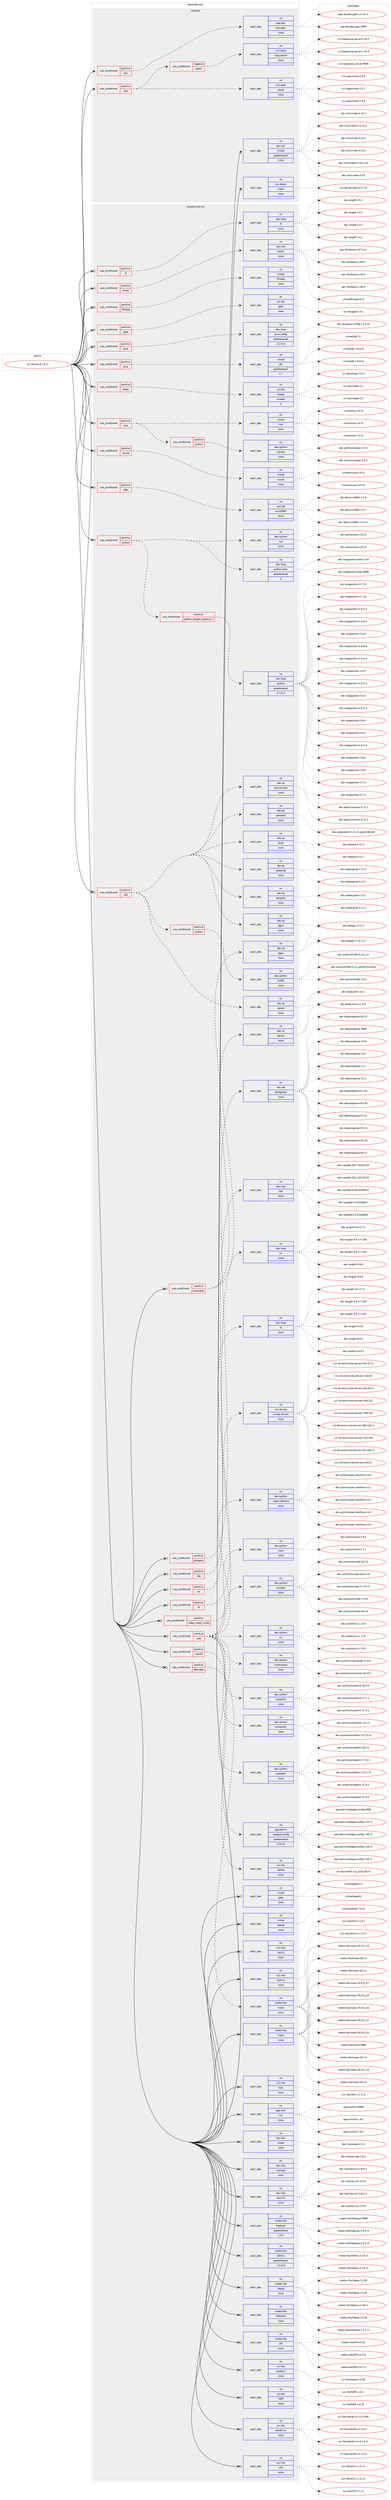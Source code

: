 digraph prolog {

# *************
# Graph options
# *************

newrank=true;
concentrate=true;
compound=true;
graph [rankdir=LR,fontname=Helvetica,fontsize=10,ranksep=1.5];#, ranksep=2.5, nodesep=0.2];
edge  [arrowhead=vee];
node  [fontname=Helvetica,fontsize=10];

# **********
# The ebuild
# **********

subgraph cluster_leftcol {
color=gray;
rank=same;
label=<<i>ebuild</i>>;
id [label="sci-libs/vtk-8.1.0-r1", color=red, width=4, href="../sci-libs/vtk-8.1.0-r1.svg"];
}

# ****************
# The dependencies
# ****************

subgraph cluster_midcol {
color=gray;
label=<<i>dependencies</i>>;
subgraph cluster_compile {
fillcolor="#eeeeee";
style=filled;
label=<<i>compile</i>>;
subgraph cond454306 {
dependency1697227 [label=<<TABLE BORDER="0" CELLBORDER="1" CELLSPACING="0" CELLPADDING="4"><TR><TD ROWSPAN="3" CELLPADDING="10">use_conditional</TD></TR><TR><TD>positive</TD></TR><TR><TD>doc</TD></TR></TABLE>>, shape=none, color=red];
subgraph pack1215103 {
dependency1697228 [label=<<TABLE BORDER="0" CELLBORDER="1" CELLSPACING="0" CELLPADDING="4" WIDTH="220"><TR><TD ROWSPAN="6" CELLPADDING="30">pack_dep</TD></TR><TR><TD WIDTH="110">no</TD></TR><TR><TD>app-doc</TD></TR><TR><TD>doxygen</TD></TR><TR><TD>none</TD></TR><TR><TD></TD></TR></TABLE>>, shape=none, color=blue];
}
dependency1697227:e -> dependency1697228:w [weight=20,style="dashed",arrowhead="vee"];
}
id:e -> dependency1697227:w [weight=20,style="solid",arrowhead="vee"];
subgraph cond454307 {
dependency1697229 [label=<<TABLE BORDER="0" CELLBORDER="1" CELLSPACING="0" CELLPADDING="4"><TR><TD ROWSPAN="3" CELLPADDING="10">use_conditional</TD></TR><TR><TD>positive</TD></TR><TR><TD>test</TD></TR></TABLE>>, shape=none, color=red];
subgraph cond454308 {
dependency1697230 [label=<<TABLE BORDER="0" CELLBORDER="1" CELLSPACING="0" CELLPADDING="4"><TR><TD ROWSPAN="3" CELLPADDING="10">use_conditional</TD></TR><TR><TD>negative</TD></TR><TR><TD>prefix</TD></TR></TABLE>>, shape=none, color=red];
subgraph pack1215104 {
dependency1697231 [label=<<TABLE BORDER="0" CELLBORDER="1" CELLSPACING="0" CELLPADDING="4" WIDTH="220"><TR><TD ROWSPAN="6" CELLPADDING="30">pack_dep</TD></TR><TR><TD WIDTH="110">no</TD></TR><TR><TD>x11-base</TD></TR><TR><TD>xorg-server</TD></TR><TR><TD>none</TD></TR><TR><TD></TD></TR></TABLE>>, shape=none, color=blue];
}
dependency1697230:e -> dependency1697231:w [weight=20,style="dashed",arrowhead="vee"];
}
dependency1697229:e -> dependency1697230:w [weight=20,style="dashed",arrowhead="vee"];
subgraph pack1215105 {
dependency1697232 [label=<<TABLE BORDER="0" CELLBORDER="1" CELLSPACING="0" CELLPADDING="4" WIDTH="220"><TR><TD ROWSPAN="6" CELLPADDING="30">pack_dep</TD></TR><TR><TD WIDTH="110">no</TD></TR><TR><TD>x11-apps</TD></TR><TR><TD>xhost</TD></TR><TR><TD>none</TD></TR><TR><TD></TD></TR></TABLE>>, shape=none, color=blue];
}
dependency1697229:e -> dependency1697232:w [weight=20,style="dashed",arrowhead="vee"];
}
id:e -> dependency1697229:w [weight=20,style="solid",arrowhead="vee"];
subgraph pack1215106 {
dependency1697233 [label=<<TABLE BORDER="0" CELLBORDER="1" CELLSPACING="0" CELLPADDING="4" WIDTH="220"><TR><TD ROWSPAN="6" CELLPADDING="30">pack_dep</TD></TR><TR><TD WIDTH="110">no</TD></TR><TR><TD>dev-util</TD></TR><TR><TD>cmake</TD></TR><TR><TD>greaterequal</TD></TR><TR><TD>3.9.6</TD></TR></TABLE>>, shape=none, color=blue];
}
id:e -> dependency1697233:w [weight=20,style="solid",arrowhead="vee"];
subgraph pack1215107 {
dependency1697234 [label=<<TABLE BORDER="0" CELLBORDER="1" CELLSPACING="0" CELLPADDING="4" WIDTH="220"><TR><TD ROWSPAN="6" CELLPADDING="30">pack_dep</TD></TR><TR><TD WIDTH="110">no</TD></TR><TR><TD>sys-devel</TD></TR><TR><TD>make</TD></TR><TR><TD>none</TD></TR><TR><TD></TD></TR></TABLE>>, shape=none, color=blue];
}
id:e -> dependency1697234:w [weight=20,style="solid",arrowhead="vee"];
}
subgraph cluster_compileandrun {
fillcolor="#eeeeee";
style=filled;
label=<<i>compile and run</i>>;
subgraph cond454309 {
dependency1697235 [label=<<TABLE BORDER="0" CELLBORDER="1" CELLSPACING="0" CELLPADDING="4"><TR><TD ROWSPAN="3" CELLPADDING="10">use_conditional</TD></TR><TR><TD>positive</TD></TR><TR><TD>R</TD></TR></TABLE>>, shape=none, color=red];
subgraph pack1215108 {
dependency1697236 [label=<<TABLE BORDER="0" CELLBORDER="1" CELLSPACING="0" CELLPADDING="4" WIDTH="220"><TR><TD ROWSPAN="6" CELLPADDING="30">pack_dep</TD></TR><TR><TD WIDTH="110">no</TD></TR><TR><TD>dev-lang</TD></TR><TR><TD>R</TD></TR><TR><TD>none</TD></TR><TR><TD></TD></TR></TABLE>>, shape=none, color=blue];
}
dependency1697235:e -> dependency1697236:w [weight=20,style="dashed",arrowhead="vee"];
}
id:e -> dependency1697235:w [weight=20,style="solid",arrowhead="odotvee"];
subgraph cond454310 {
dependency1697237 [label=<<TABLE BORDER="0" CELLBORDER="1" CELLSPACING="0" CELLPADDING="4"><TR><TD ROWSPAN="3" CELLPADDING="10">use_conditional</TD></TR><TR><TD>positive</TD></TR><TR><TD>boost</TD></TR></TABLE>>, shape=none, color=red];
subgraph pack1215109 {
dependency1697238 [label=<<TABLE BORDER="0" CELLBORDER="1" CELLSPACING="0" CELLPADDING="4" WIDTH="220"><TR><TD ROWSPAN="6" CELLPADDING="30">pack_dep</TD></TR><TR><TD WIDTH="110">no</TD></TR><TR><TD>dev-libs</TD></TR><TR><TD>boost</TD></TR><TR><TD>none</TD></TR><TR><TD></TD></TR></TABLE>>, shape=none, color=blue];
}
dependency1697237:e -> dependency1697238:w [weight=20,style="dashed",arrowhead="vee"];
}
id:e -> dependency1697237:w [weight=20,style="solid",arrowhead="odotvee"];
subgraph cond454311 {
dependency1697239 [label=<<TABLE BORDER="0" CELLBORDER="1" CELLSPACING="0" CELLPADDING="4"><TR><TD ROWSPAN="3" CELLPADDING="10">use_conditional</TD></TR><TR><TD>positive</TD></TR><TR><TD>examples</TD></TR></TABLE>>, shape=none, color=red];
subgraph pack1215110 {
dependency1697240 [label=<<TABLE BORDER="0" CELLBORDER="1" CELLSPACING="0" CELLPADDING="4" WIDTH="220"><TR><TD ROWSPAN="6" CELLPADDING="30">pack_dep</TD></TR><TR><TD WIDTH="110">no</TD></TR><TR><TD>dev-qt</TD></TR><TR><TD>qtcore</TD></TR><TR><TD>none</TD></TR><TR><TD></TD></TR></TABLE>>, shape=none, color=blue];
}
dependency1697239:e -> dependency1697240:w [weight=20,style="dashed",arrowhead="vee"];
subgraph pack1215111 {
dependency1697241 [label=<<TABLE BORDER="0" CELLBORDER="1" CELLSPACING="0" CELLPADDING="4" WIDTH="220"><TR><TD ROWSPAN="6" CELLPADDING="30">pack_dep</TD></TR><TR><TD WIDTH="110">no</TD></TR><TR><TD>dev-qt</TD></TR><TR><TD>qtgui</TD></TR><TR><TD>none</TD></TR><TR><TD></TD></TR></TABLE>>, shape=none, color=blue];
}
dependency1697239:e -> dependency1697241:w [weight=20,style="dashed",arrowhead="vee"];
}
id:e -> dependency1697239:w [weight=20,style="solid",arrowhead="odotvee"];
subgraph cond454312 {
dependency1697242 [label=<<TABLE BORDER="0" CELLBORDER="1" CELLSPACING="0" CELLPADDING="4"><TR><TD ROWSPAN="3" CELLPADDING="10">use_conditional</TD></TR><TR><TD>positive</TD></TR><TR><TD>ffmpeg</TD></TR></TABLE>>, shape=none, color=red];
subgraph pack1215112 {
dependency1697243 [label=<<TABLE BORDER="0" CELLBORDER="1" CELLSPACING="0" CELLPADDING="4" WIDTH="220"><TR><TD ROWSPAN="6" CELLPADDING="30">pack_dep</TD></TR><TR><TD WIDTH="110">no</TD></TR><TR><TD>virtual</TD></TR><TR><TD>ffmpeg</TD></TR><TR><TD>none</TD></TR><TR><TD></TD></TR></TABLE>>, shape=none, color=blue];
}
dependency1697242:e -> dependency1697243:w [weight=20,style="dashed",arrowhead="vee"];
}
id:e -> dependency1697242:w [weight=20,style="solid",arrowhead="odotvee"];
subgraph cond454313 {
dependency1697244 [label=<<TABLE BORDER="0" CELLBORDER="1" CELLSPACING="0" CELLPADDING="4"><TR><TD ROWSPAN="3" CELLPADDING="10">use_conditional</TD></TR><TR><TD>positive</TD></TR><TR><TD>gdal</TD></TR></TABLE>>, shape=none, color=red];
subgraph pack1215113 {
dependency1697245 [label=<<TABLE BORDER="0" CELLBORDER="1" CELLSPACING="0" CELLPADDING="4" WIDTH="220"><TR><TD ROWSPAN="6" CELLPADDING="30">pack_dep</TD></TR><TR><TD WIDTH="110">no</TD></TR><TR><TD>sci-libs</TD></TR><TR><TD>gdal</TD></TR><TR><TD>none</TD></TR><TR><TD></TD></TR></TABLE>>, shape=none, color=blue];
}
dependency1697244:e -> dependency1697245:w [weight=20,style="dashed",arrowhead="vee"];
}
id:e -> dependency1697244:w [weight=20,style="solid",arrowhead="odotvee"];
subgraph cond454314 {
dependency1697246 [label=<<TABLE BORDER="0" CELLBORDER="1" CELLSPACING="0" CELLPADDING="4"><TR><TD ROWSPAN="3" CELLPADDING="10">use_conditional</TD></TR><TR><TD>positive</TD></TR><TR><TD>java</TD></TR></TABLE>>, shape=none, color=red];
subgraph pack1215114 {
dependency1697247 [label=<<TABLE BORDER="0" CELLBORDER="1" CELLSPACING="0" CELLPADDING="4" WIDTH="220"><TR><TD ROWSPAN="6" CELLPADDING="30">pack_dep</TD></TR><TR><TD WIDTH="110">no</TD></TR><TR><TD>dev-java</TD></TR><TR><TD>java-config</TD></TR><TR><TD>greaterequal</TD></TR><TR><TD>2.2.0-r3</TD></TR></TABLE>>, shape=none, color=blue];
}
dependency1697246:e -> dependency1697247:w [weight=20,style="dashed",arrowhead="vee"];
}
id:e -> dependency1697246:w [weight=20,style="solid",arrowhead="odotvee"];
subgraph cond454315 {
dependency1697248 [label=<<TABLE BORDER="0" CELLBORDER="1" CELLSPACING="0" CELLPADDING="4"><TR><TD ROWSPAN="3" CELLPADDING="10">use_conditional</TD></TR><TR><TD>positive</TD></TR><TR><TD>java</TD></TR></TABLE>>, shape=none, color=red];
subgraph pack1215115 {
dependency1697249 [label=<<TABLE BORDER="0" CELLBORDER="1" CELLSPACING="0" CELLPADDING="4" WIDTH="220"><TR><TD ROWSPAN="6" CELLPADDING="30">pack_dep</TD></TR><TR><TD WIDTH="110">no</TD></TR><TR><TD>virtual</TD></TR><TR><TD>jdk</TD></TR><TR><TD>greaterequal</TD></TR><TR><TD>1.7</TD></TR></TABLE>>, shape=none, color=blue];
}
dependency1697248:e -> dependency1697249:w [weight=20,style="dashed",arrowhead="vee"];
}
id:e -> dependency1697248:w [weight=20,style="solid",arrowhead="odotvee"];
subgraph cond454316 {
dependency1697250 [label=<<TABLE BORDER="0" CELLBORDER="1" CELLSPACING="0" CELLPADDING="4"><TR><TD ROWSPAN="3" CELLPADDING="10">use_conditional</TD></TR><TR><TD>positive</TD></TR><TR><TD>kaapi</TD></TR></TABLE>>, shape=none, color=red];
subgraph pack1215116 {
dependency1697251 [label=<<TABLE BORDER="0" CELLBORDER="1" CELLSPACING="0" CELLPADDING="4" WIDTH="220"><TR><TD ROWSPAN="6" CELLPADDING="30">pack_dep</TD></TR><TR><TD WIDTH="110">no</TD></TR><TR><TD>sci-libs</TD></TR><TR><TD>xkaapi</TD></TR><TR><TD>smaller</TD></TR><TR><TD>3</TD></TR></TABLE>>, shape=none, color=blue];
}
dependency1697250:e -> dependency1697251:w [weight=20,style="dashed",arrowhead="vee"];
}
id:e -> dependency1697250:w [weight=20,style="solid",arrowhead="odotvee"];
subgraph cond454317 {
dependency1697252 [label=<<TABLE BORDER="0" CELLBORDER="1" CELLSPACING="0" CELLPADDING="4"><TR><TD ROWSPAN="3" CELLPADDING="10">use_conditional</TD></TR><TR><TD>positive</TD></TR><TR><TD>mpi</TD></TR></TABLE>>, shape=none, color=red];
subgraph pack1215117 {
dependency1697253 [label=<<TABLE BORDER="0" CELLBORDER="1" CELLSPACING="0" CELLPADDING="4" WIDTH="220"><TR><TD ROWSPAN="6" CELLPADDING="30">pack_dep</TD></TR><TR><TD WIDTH="110">no</TD></TR><TR><TD>virtual</TD></TR><TR><TD>mpi</TD></TR><TR><TD>none</TD></TR><TR><TD></TD></TR></TABLE>>, shape=none, color=blue];
}
dependency1697252:e -> dependency1697253:w [weight=20,style="dashed",arrowhead="vee"];
subgraph cond454318 {
dependency1697254 [label=<<TABLE BORDER="0" CELLBORDER="1" CELLSPACING="0" CELLPADDING="4"><TR><TD ROWSPAN="3" CELLPADDING="10">use_conditional</TD></TR><TR><TD>positive</TD></TR><TR><TD>python</TD></TR></TABLE>>, shape=none, color=red];
subgraph pack1215118 {
dependency1697255 [label=<<TABLE BORDER="0" CELLBORDER="1" CELLSPACING="0" CELLPADDING="4" WIDTH="220"><TR><TD ROWSPAN="6" CELLPADDING="30">pack_dep</TD></TR><TR><TD WIDTH="110">no</TD></TR><TR><TD>dev-python</TD></TR><TR><TD>mpi4py</TD></TR><TR><TD>none</TD></TR><TR><TD></TD></TR></TABLE>>, shape=none, color=blue];
}
dependency1697254:e -> dependency1697255:w [weight=20,style="dashed",arrowhead="vee"];
}
dependency1697252:e -> dependency1697254:w [weight=20,style="dashed",arrowhead="vee"];
}
id:e -> dependency1697252:w [weight=20,style="solid",arrowhead="odotvee"];
subgraph cond454319 {
dependency1697256 [label=<<TABLE BORDER="0" CELLBORDER="1" CELLSPACING="0" CELLPADDING="4"><TR><TD ROWSPAN="3" CELLPADDING="10">use_conditional</TD></TR><TR><TD>positive</TD></TR><TR><TD>mysql</TD></TR></TABLE>>, shape=none, color=red];
subgraph pack1215119 {
dependency1697257 [label=<<TABLE BORDER="0" CELLBORDER="1" CELLSPACING="0" CELLPADDING="4" WIDTH="220"><TR><TD ROWSPAN="6" CELLPADDING="30">pack_dep</TD></TR><TR><TD WIDTH="110">no</TD></TR><TR><TD>virtual</TD></TR><TR><TD>mysql</TD></TR><TR><TD>none</TD></TR><TR><TD></TD></TR></TABLE>>, shape=none, color=blue];
}
dependency1697256:e -> dependency1697257:w [weight=20,style="dashed",arrowhead="vee"];
}
id:e -> dependency1697256:w [weight=20,style="solid",arrowhead="odotvee"];
subgraph cond454320 {
dependency1697258 [label=<<TABLE BORDER="0" CELLBORDER="1" CELLSPACING="0" CELLPADDING="4"><TR><TD ROWSPAN="3" CELLPADDING="10">use_conditional</TD></TR><TR><TD>positive</TD></TR><TR><TD>odbc</TD></TR></TABLE>>, shape=none, color=red];
subgraph pack1215120 {
dependency1697259 [label=<<TABLE BORDER="0" CELLBORDER="1" CELLSPACING="0" CELLPADDING="4" WIDTH="220"><TR><TD ROWSPAN="6" CELLPADDING="30">pack_dep</TD></TR><TR><TD WIDTH="110">no</TD></TR><TR><TD>dev-db</TD></TR><TR><TD>unixODBC</TD></TR><TR><TD>none</TD></TR><TR><TD></TD></TR></TABLE>>, shape=none, color=blue];
}
dependency1697258:e -> dependency1697259:w [weight=20,style="dashed",arrowhead="vee"];
}
id:e -> dependency1697258:w [weight=20,style="solid",arrowhead="odotvee"];
subgraph cond454321 {
dependency1697260 [label=<<TABLE BORDER="0" CELLBORDER="1" CELLSPACING="0" CELLPADDING="4"><TR><TD ROWSPAN="3" CELLPADDING="10">use_conditional</TD></TR><TR><TD>positive</TD></TR><TR><TD>offscreen</TD></TR></TABLE>>, shape=none, color=red];
subgraph pack1215121 {
dependency1697261 [label=<<TABLE BORDER="0" CELLBORDER="1" CELLSPACING="0" CELLPADDING="4" WIDTH="220"><TR><TD ROWSPAN="6" CELLPADDING="30">pack_dep</TD></TR><TR><TD WIDTH="110">no</TD></TR><TR><TD>media-libs</TD></TR><TR><TD>mesa</TD></TR><TR><TD>none</TD></TR><TR><TD></TD></TR></TABLE>>, shape=none, color=blue];
}
dependency1697260:e -> dependency1697261:w [weight=20,style="dashed",arrowhead="vee"];
}
id:e -> dependency1697260:w [weight=20,style="solid",arrowhead="odotvee"];
subgraph cond454322 {
dependency1697262 [label=<<TABLE BORDER="0" CELLBORDER="1" CELLSPACING="0" CELLPADDING="4"><TR><TD ROWSPAN="3" CELLPADDING="10">use_conditional</TD></TR><TR><TD>positive</TD></TR><TR><TD>postgres</TD></TR></TABLE>>, shape=none, color=red];
subgraph pack1215122 {
dependency1697263 [label=<<TABLE BORDER="0" CELLBORDER="1" CELLSPACING="0" CELLPADDING="4" WIDTH="220"><TR><TD ROWSPAN="6" CELLPADDING="30">pack_dep</TD></TR><TR><TD WIDTH="110">no</TD></TR><TR><TD>dev-db</TD></TR><TR><TD>postgresql</TD></TR><TR><TD>none</TD></TR><TR><TD></TD></TR></TABLE>>, shape=none, color=blue];
}
dependency1697262:e -> dependency1697263:w [weight=20,style="dashed",arrowhead="vee"];
}
id:e -> dependency1697262:w [weight=20,style="solid",arrowhead="odotvee"];
subgraph cond454323 {
dependency1697264 [label=<<TABLE BORDER="0" CELLBORDER="1" CELLSPACING="0" CELLPADDING="4"><TR><TD ROWSPAN="3" CELLPADDING="10">use_conditional</TD></TR><TR><TD>positive</TD></TR><TR><TD>python</TD></TR></TABLE>>, shape=none, color=red];
subgraph cond454324 {
dependency1697265 [label=<<TABLE BORDER="0" CELLBORDER="1" CELLSPACING="0" CELLPADDING="4"><TR><TD ROWSPAN="3" CELLPADDING="10">use_conditional</TD></TR><TR><TD>positive</TD></TR><TR><TD>python_targets_python2_7</TD></TR></TABLE>>, shape=none, color=red];
subgraph pack1215123 {
dependency1697266 [label=<<TABLE BORDER="0" CELLBORDER="1" CELLSPACING="0" CELLPADDING="4" WIDTH="220"><TR><TD ROWSPAN="6" CELLPADDING="30">pack_dep</TD></TR><TR><TD WIDTH="110">no</TD></TR><TR><TD>dev-lang</TD></TR><TR><TD>python</TD></TR><TR><TD>greaterequal</TD></TR><TR><TD>2.7.5-r2</TD></TR></TABLE>>, shape=none, color=blue];
}
dependency1697265:e -> dependency1697266:w [weight=20,style="dashed",arrowhead="vee"];
}
dependency1697264:e -> dependency1697265:w [weight=20,style="dashed",arrowhead="vee"];
subgraph pack1215124 {
dependency1697267 [label=<<TABLE BORDER="0" CELLBORDER="1" CELLSPACING="0" CELLPADDING="4" WIDTH="220"><TR><TD ROWSPAN="6" CELLPADDING="30">pack_dep</TD></TR><TR><TD WIDTH="110">no</TD></TR><TR><TD>dev-lang</TD></TR><TR><TD>python-exec</TD></TR><TR><TD>greaterequal</TD></TR><TR><TD>2</TD></TR></TABLE>>, shape=none, color=blue];
}
dependency1697264:e -> dependency1697267:w [weight=20,style="dashed",arrowhead="vee"];
subgraph pack1215125 {
dependency1697268 [label=<<TABLE BORDER="0" CELLBORDER="1" CELLSPACING="0" CELLPADDING="4" WIDTH="220"><TR><TD ROWSPAN="6" CELLPADDING="30">pack_dep</TD></TR><TR><TD WIDTH="110">no</TD></TR><TR><TD>dev-python</TD></TR><TR><TD>sip</TD></TR><TR><TD>none</TD></TR><TR><TD></TD></TR></TABLE>>, shape=none, color=blue];
}
dependency1697264:e -> dependency1697268:w [weight=20,style="dashed",arrowhead="vee"];
}
id:e -> dependency1697264:w [weight=20,style="solid",arrowhead="odotvee"];
subgraph cond454325 {
dependency1697269 [label=<<TABLE BORDER="0" CELLBORDER="1" CELLSPACING="0" CELLPADDING="4"><TR><TD ROWSPAN="3" CELLPADDING="10">use_conditional</TD></TR><TR><TD>positive</TD></TR><TR><TD>qt5</TD></TR></TABLE>>, shape=none, color=red];
subgraph pack1215126 {
dependency1697270 [label=<<TABLE BORDER="0" CELLBORDER="1" CELLSPACING="0" CELLPADDING="4" WIDTH="220"><TR><TD ROWSPAN="6" CELLPADDING="30">pack_dep</TD></TR><TR><TD WIDTH="110">no</TD></TR><TR><TD>dev-qt</TD></TR><TR><TD>designer</TD></TR><TR><TD>none</TD></TR><TR><TD></TD></TR></TABLE>>, shape=none, color=blue];
}
dependency1697269:e -> dependency1697270:w [weight=20,style="dashed",arrowhead="vee"];
subgraph pack1215127 {
dependency1697271 [label=<<TABLE BORDER="0" CELLBORDER="1" CELLSPACING="0" CELLPADDING="4" WIDTH="220"><TR><TD ROWSPAN="6" CELLPADDING="30">pack_dep</TD></TR><TR><TD WIDTH="110">no</TD></TR><TR><TD>dev-qt</TD></TR><TR><TD>qtcore</TD></TR><TR><TD>none</TD></TR><TR><TD></TD></TR></TABLE>>, shape=none, color=blue];
}
dependency1697269:e -> dependency1697271:w [weight=20,style="dashed",arrowhead="vee"];
subgraph pack1215128 {
dependency1697272 [label=<<TABLE BORDER="0" CELLBORDER="1" CELLSPACING="0" CELLPADDING="4" WIDTH="220"><TR><TD ROWSPAN="6" CELLPADDING="30">pack_dep</TD></TR><TR><TD WIDTH="110">no</TD></TR><TR><TD>dev-qt</TD></TR><TR><TD>qtgui</TD></TR><TR><TD>none</TD></TR><TR><TD></TD></TR></TABLE>>, shape=none, color=blue];
}
dependency1697269:e -> dependency1697272:w [weight=20,style="dashed",arrowhead="vee"];
subgraph pack1215129 {
dependency1697273 [label=<<TABLE BORDER="0" CELLBORDER="1" CELLSPACING="0" CELLPADDING="4" WIDTH="220"><TR><TD ROWSPAN="6" CELLPADDING="30">pack_dep</TD></TR><TR><TD WIDTH="110">no</TD></TR><TR><TD>dev-qt</TD></TR><TR><TD>qtopengl</TD></TR><TR><TD>none</TD></TR><TR><TD></TD></TR></TABLE>>, shape=none, color=blue];
}
dependency1697269:e -> dependency1697273:w [weight=20,style="dashed",arrowhead="vee"];
subgraph pack1215130 {
dependency1697274 [label=<<TABLE BORDER="0" CELLBORDER="1" CELLSPACING="0" CELLPADDING="4" WIDTH="220"><TR><TD ROWSPAN="6" CELLPADDING="30">pack_dep</TD></TR><TR><TD WIDTH="110">no</TD></TR><TR><TD>dev-qt</TD></TR><TR><TD>qtsql</TD></TR><TR><TD>none</TD></TR><TR><TD></TD></TR></TABLE>>, shape=none, color=blue];
}
dependency1697269:e -> dependency1697274:w [weight=20,style="dashed",arrowhead="vee"];
subgraph pack1215131 {
dependency1697275 [label=<<TABLE BORDER="0" CELLBORDER="1" CELLSPACING="0" CELLPADDING="4" WIDTH="220"><TR><TD ROWSPAN="6" CELLPADDING="30">pack_dep</TD></TR><TR><TD WIDTH="110">no</TD></TR><TR><TD>dev-qt</TD></TR><TR><TD>qtwebkit</TD></TR><TR><TD>none</TD></TR><TR><TD></TD></TR></TABLE>>, shape=none, color=blue];
}
dependency1697269:e -> dependency1697275:w [weight=20,style="dashed",arrowhead="vee"];
subgraph pack1215132 {
dependency1697276 [label=<<TABLE BORDER="0" CELLBORDER="1" CELLSPACING="0" CELLPADDING="4" WIDTH="220"><TR><TD ROWSPAN="6" CELLPADDING="30">pack_dep</TD></TR><TR><TD WIDTH="110">no</TD></TR><TR><TD>dev-qt</TD></TR><TR><TD>qtx11extras</TD></TR><TR><TD>none</TD></TR><TR><TD></TD></TR></TABLE>>, shape=none, color=blue];
}
dependency1697269:e -> dependency1697276:w [weight=20,style="dashed",arrowhead="vee"];
subgraph cond454326 {
dependency1697277 [label=<<TABLE BORDER="0" CELLBORDER="1" CELLSPACING="0" CELLPADDING="4"><TR><TD ROWSPAN="3" CELLPADDING="10">use_conditional</TD></TR><TR><TD>positive</TD></TR><TR><TD>python</TD></TR></TABLE>>, shape=none, color=red];
subgraph pack1215133 {
dependency1697278 [label=<<TABLE BORDER="0" CELLBORDER="1" CELLSPACING="0" CELLPADDING="4" WIDTH="220"><TR><TD ROWSPAN="6" CELLPADDING="30">pack_dep</TD></TR><TR><TD WIDTH="110">no</TD></TR><TR><TD>dev-python</TD></TR><TR><TD>PyQt5</TD></TR><TR><TD>none</TD></TR><TR><TD></TD></TR></TABLE>>, shape=none, color=blue];
}
dependency1697277:e -> dependency1697278:w [weight=20,style="dashed",arrowhead="vee"];
}
dependency1697269:e -> dependency1697277:w [weight=20,style="dashed",arrowhead="vee"];
}
id:e -> dependency1697269:w [weight=20,style="solid",arrowhead="odotvee"];
subgraph cond454327 {
dependency1697279 [label=<<TABLE BORDER="0" CELLBORDER="1" CELLSPACING="0" CELLPADDING="4"><TR><TD ROWSPAN="3" CELLPADDING="10">use_conditional</TD></TR><TR><TD>positive</TD></TR><TR><TD>tbb</TD></TR></TABLE>>, shape=none, color=red];
subgraph pack1215134 {
dependency1697280 [label=<<TABLE BORDER="0" CELLBORDER="1" CELLSPACING="0" CELLPADDING="4" WIDTH="220"><TR><TD ROWSPAN="6" CELLPADDING="30">pack_dep</TD></TR><TR><TD WIDTH="110">no</TD></TR><TR><TD>dev-cpp</TD></TR><TR><TD>tbb</TD></TR><TR><TD>none</TD></TR><TR><TD></TD></TR></TABLE>>, shape=none, color=blue];
}
dependency1697279:e -> dependency1697280:w [weight=20,style="dashed",arrowhead="vee"];
}
id:e -> dependency1697279:w [weight=20,style="solid",arrowhead="odotvee"];
subgraph cond454328 {
dependency1697281 [label=<<TABLE BORDER="0" CELLBORDER="1" CELLSPACING="0" CELLPADDING="4"><TR><TD ROWSPAN="3" CELLPADDING="10">use_conditional</TD></TR><TR><TD>positive</TD></TR><TR><TD>tcl</TD></TR></TABLE>>, shape=none, color=red];
subgraph pack1215135 {
dependency1697282 [label=<<TABLE BORDER="0" CELLBORDER="1" CELLSPACING="0" CELLPADDING="4" WIDTH="220"><TR><TD ROWSPAN="6" CELLPADDING="30">pack_dep</TD></TR><TR><TD WIDTH="110">no</TD></TR><TR><TD>dev-lang</TD></TR><TR><TD>tcl</TD></TR><TR><TD>none</TD></TR><TR><TD></TD></TR></TABLE>>, shape=none, color=blue];
}
dependency1697281:e -> dependency1697282:w [weight=20,style="dashed",arrowhead="vee"];
}
id:e -> dependency1697281:w [weight=20,style="solid",arrowhead="odotvee"];
subgraph cond454329 {
dependency1697283 [label=<<TABLE BORDER="0" CELLBORDER="1" CELLSPACING="0" CELLPADDING="4"><TR><TD ROWSPAN="3" CELLPADDING="10">use_conditional</TD></TR><TR><TD>positive</TD></TR><TR><TD>tk</TD></TR></TABLE>>, shape=none, color=red];
subgraph pack1215136 {
dependency1697284 [label=<<TABLE BORDER="0" CELLBORDER="1" CELLSPACING="0" CELLPADDING="4" WIDTH="220"><TR><TD ROWSPAN="6" CELLPADDING="30">pack_dep</TD></TR><TR><TD WIDTH="110">no</TD></TR><TR><TD>dev-lang</TD></TR><TR><TD>tk</TD></TR><TR><TD>none</TD></TR><TR><TD></TD></TR></TABLE>>, shape=none, color=blue];
}
dependency1697283:e -> dependency1697284:w [weight=20,style="dashed",arrowhead="vee"];
}
id:e -> dependency1697283:w [weight=20,style="solid",arrowhead="odotvee"];
subgraph cond454330 {
dependency1697285 [label=<<TABLE BORDER="0" CELLBORDER="1" CELLSPACING="0" CELLPADDING="4"><TR><TD ROWSPAN="3" CELLPADDING="10">use_conditional</TD></TR><TR><TD>positive</TD></TR><TR><TD>video_cards_nvidia</TD></TR></TABLE>>, shape=none, color=red];
subgraph pack1215137 {
dependency1697286 [label=<<TABLE BORDER="0" CELLBORDER="1" CELLSPACING="0" CELLPADDING="4" WIDTH="220"><TR><TD ROWSPAN="6" CELLPADDING="30">pack_dep</TD></TR><TR><TD WIDTH="110">no</TD></TR><TR><TD>x11-drivers</TD></TR><TR><TD>nvidia-drivers</TD></TR><TR><TD>none</TD></TR><TR><TD></TD></TR></TABLE>>, shape=none, color=blue];
}
dependency1697285:e -> dependency1697286:w [weight=20,style="dashed",arrowhead="vee"];
}
id:e -> dependency1697285:w [weight=20,style="solid",arrowhead="odotvee"];
subgraph cond454331 {
dependency1697287 [label=<<TABLE BORDER="0" CELLBORDER="1" CELLSPACING="0" CELLPADDING="4"><TR><TD ROWSPAN="3" CELLPADDING="10">use_conditional</TD></TR><TR><TD>positive</TD></TR><TR><TD>web</TD></TR></TABLE>>, shape=none, color=red];
subgraph pack1215138 {
dependency1697288 [label=<<TABLE BORDER="0" CELLBORDER="1" CELLSPACING="0" CELLPADDING="4" WIDTH="220"><TR><TD ROWSPAN="6" CELLPADDING="30">pack_dep</TD></TR><TR><TD WIDTH="110">no</TD></TR><TR><TD>app-admin</TD></TR><TR><TD>webapp-config</TD></TR><TR><TD>greaterequal</TD></TR><TR><TD>1.50.15</TD></TR></TABLE>>, shape=none, color=blue];
}
dependency1697287:e -> dependency1697288:w [weight=20,style="dashed",arrowhead="vee"];
subgraph pack1215139 {
dependency1697289 [label=<<TABLE BORDER="0" CELLBORDER="1" CELLSPACING="0" CELLPADDING="4" WIDTH="220"><TR><TD ROWSPAN="6" CELLPADDING="30">pack_dep</TD></TR><TR><TD WIDTH="110">no</TD></TR><TR><TD>dev-python</TD></TR><TR><TD>autobahn</TD></TR><TR><TD>none</TD></TR><TR><TD></TD></TR></TABLE>>, shape=none, color=blue];
}
dependency1697287:e -> dependency1697289:w [weight=20,style="dashed",arrowhead="vee"];
subgraph pack1215140 {
dependency1697290 [label=<<TABLE BORDER="0" CELLBORDER="1" CELLSPACING="0" CELLPADDING="4" WIDTH="220"><TR><TD ROWSPAN="6" CELLPADDING="30">pack_dep</TD></TR><TR><TD WIDTH="110">no</TD></TR><TR><TD>dev-python</TD></TR><TR><TD>constantly</TD></TR><TR><TD>none</TD></TR><TR><TD></TD></TR></TABLE>>, shape=none, color=blue];
}
dependency1697287:e -> dependency1697290:w [weight=20,style="dashed",arrowhead="vee"];
subgraph pack1215141 {
dependency1697291 [label=<<TABLE BORDER="0" CELLBORDER="1" CELLSPACING="0" CELLPADDING="4" WIDTH="220"><TR><TD ROWSPAN="6" CELLPADDING="30">pack_dep</TD></TR><TR><TD WIDTH="110">no</TD></TR><TR><TD>dev-python</TD></TR><TR><TD>hyperlink</TD></TR><TR><TD>none</TD></TR><TR><TD></TD></TR></TABLE>>, shape=none, color=blue];
}
dependency1697287:e -> dependency1697291:w [weight=20,style="dashed",arrowhead="vee"];
subgraph pack1215142 {
dependency1697292 [label=<<TABLE BORDER="0" CELLBORDER="1" CELLSPACING="0" CELLPADDING="4" WIDTH="220"><TR><TD ROWSPAN="6" CELLPADDING="30">pack_dep</TD></TR><TR><TD WIDTH="110">no</TD></TR><TR><TD>dev-python</TD></TR><TR><TD>incremental</TD></TR><TR><TD>none</TD></TR><TR><TD></TD></TR></TABLE>>, shape=none, color=blue];
}
dependency1697287:e -> dependency1697292:w [weight=20,style="dashed",arrowhead="vee"];
subgraph pack1215143 {
dependency1697293 [label=<<TABLE BORDER="0" CELLBORDER="1" CELLSPACING="0" CELLPADDING="4" WIDTH="220"><TR><TD ROWSPAN="6" CELLPADDING="30">pack_dep</TD></TR><TR><TD WIDTH="110">no</TD></TR><TR><TD>dev-python</TD></TR><TR><TD>six</TD></TR><TR><TD>none</TD></TR><TR><TD></TD></TR></TABLE>>, shape=none, color=blue];
}
dependency1697287:e -> dependency1697293:w [weight=20,style="dashed",arrowhead="vee"];
subgraph pack1215144 {
dependency1697294 [label=<<TABLE BORDER="0" CELLBORDER="1" CELLSPACING="0" CELLPADDING="4" WIDTH="220"><TR><TD ROWSPAN="6" CELLPADDING="30">pack_dep</TD></TR><TR><TD WIDTH="110">no</TD></TR><TR><TD>dev-python</TD></TR><TR><TD>twisted</TD></TR><TR><TD>none</TD></TR><TR><TD></TD></TR></TABLE>>, shape=none, color=blue];
}
dependency1697287:e -> dependency1697294:w [weight=20,style="dashed",arrowhead="vee"];
subgraph pack1215145 {
dependency1697295 [label=<<TABLE BORDER="0" CELLBORDER="1" CELLSPACING="0" CELLPADDING="4" WIDTH="220"><TR><TD ROWSPAN="6" CELLPADDING="30">pack_dep</TD></TR><TR><TD WIDTH="110">no</TD></TR><TR><TD>dev-python</TD></TR><TR><TD>txaio</TD></TR><TR><TD>none</TD></TR><TR><TD></TD></TR></TABLE>>, shape=none, color=blue];
}
dependency1697287:e -> dependency1697295:w [weight=20,style="dashed",arrowhead="vee"];
subgraph pack1215146 {
dependency1697296 [label=<<TABLE BORDER="0" CELLBORDER="1" CELLSPACING="0" CELLPADDING="4" WIDTH="220"><TR><TD ROWSPAN="6" CELLPADDING="30">pack_dep</TD></TR><TR><TD WIDTH="110">no</TD></TR><TR><TD>dev-python</TD></TR><TR><TD>zope-interface</TD></TR><TR><TD>none</TD></TR><TR><TD></TD></TR></TABLE>>, shape=none, color=blue];
}
dependency1697287:e -> dependency1697296:w [weight=20,style="dashed",arrowhead="vee"];
}
id:e -> dependency1697287:w [weight=20,style="solid",arrowhead="odotvee"];
subgraph cond454332 {
dependency1697297 [label=<<TABLE BORDER="0" CELLBORDER="1" CELLSPACING="0" CELLPADDING="4"><TR><TD ROWSPAN="3" CELLPADDING="10">use_conditional</TD></TR><TR><TD>positive</TD></TR><TR><TD>xdmf2</TD></TR></TABLE>>, shape=none, color=red];
subgraph pack1215147 {
dependency1697298 [label=<<TABLE BORDER="0" CELLBORDER="1" CELLSPACING="0" CELLPADDING="4" WIDTH="220"><TR><TD ROWSPAN="6" CELLPADDING="30">pack_dep</TD></TR><TR><TD WIDTH="110">no</TD></TR><TR><TD>sci-libs</TD></TR><TR><TD>xdmf2</TD></TR><TR><TD>none</TD></TR><TR><TD></TD></TR></TABLE>>, shape=none, color=blue];
}
dependency1697297:e -> dependency1697298:w [weight=20,style="dashed",arrowhead="vee"];
}
id:e -> dependency1697297:w [weight=20,style="solid",arrowhead="odotvee"];
subgraph pack1215148 {
dependency1697299 [label=<<TABLE BORDER="0" CELLBORDER="1" CELLSPACING="0" CELLPADDING="4" WIDTH="220"><TR><TD ROWSPAN="6" CELLPADDING="30">pack_dep</TD></TR><TR><TD WIDTH="110">no</TD></TR><TR><TD>app-arch</TD></TR><TR><TD>lz4</TD></TR><TR><TD>none</TD></TR><TR><TD></TD></TR></TABLE>>, shape=none, color=blue];
}
id:e -> dependency1697299:w [weight=20,style="solid",arrowhead="odotvee"];
subgraph pack1215149 {
dependency1697300 [label=<<TABLE BORDER="0" CELLBORDER="1" CELLSPACING="0" CELLPADDING="4" WIDTH="220"><TR><TD ROWSPAN="6" CELLPADDING="30">pack_dep</TD></TR><TR><TD WIDTH="110">no</TD></TR><TR><TD>dev-libs</TD></TR><TR><TD>expat</TD></TR><TR><TD>none</TD></TR><TR><TD></TD></TR></TABLE>>, shape=none, color=blue];
}
id:e -> dependency1697300:w [weight=20,style="solid",arrowhead="odotvee"];
subgraph pack1215150 {
dependency1697301 [label=<<TABLE BORDER="0" CELLBORDER="1" CELLSPACING="0" CELLPADDING="4" WIDTH="220"><TR><TD ROWSPAN="6" CELLPADDING="30">pack_dep</TD></TR><TR><TD WIDTH="110">no</TD></TR><TR><TD>dev-libs</TD></TR><TR><TD>jsoncpp</TD></TR><TR><TD>none</TD></TR><TR><TD></TD></TR></TABLE>>, shape=none, color=blue];
}
id:e -> dependency1697301:w [weight=20,style="solid",arrowhead="odotvee"];
subgraph pack1215151 {
dependency1697302 [label=<<TABLE BORDER="0" CELLBORDER="1" CELLSPACING="0" CELLPADDING="4" WIDTH="220"><TR><TD ROWSPAN="6" CELLPADDING="30">pack_dep</TD></TR><TR><TD WIDTH="110">no</TD></TR><TR><TD>dev-libs</TD></TR><TR><TD>libxml2</TD></TR><TR><TD>none</TD></TR><TR><TD></TD></TR></TABLE>>, shape=none, color=blue];
}
id:e -> dependency1697302:w [weight=20,style="solid",arrowhead="odotvee"];
subgraph pack1215152 {
dependency1697303 [label=<<TABLE BORDER="0" CELLBORDER="1" CELLSPACING="0" CELLPADDING="4" WIDTH="220"><TR><TD ROWSPAN="6" CELLPADDING="30">pack_dep</TD></TR><TR><TD WIDTH="110">no</TD></TR><TR><TD>media-libs</TD></TR><TR><TD>freetype</TD></TR><TR><TD>greaterequal</TD></TR><TR><TD>2.5.4</TD></TR></TABLE>>, shape=none, color=blue];
}
id:e -> dependency1697303:w [weight=20,style="solid",arrowhead="odotvee"];
subgraph pack1215153 {
dependency1697304 [label=<<TABLE BORDER="0" CELLBORDER="1" CELLSPACING="0" CELLPADDING="4" WIDTH="220"><TR><TD ROWSPAN="6" CELLPADDING="30">pack_dep</TD></TR><TR><TD WIDTH="110">no</TD></TR><TR><TD>media-libs</TD></TR><TR><TD>libharu</TD></TR><TR><TD>greaterequal</TD></TR><TR><TD>2.3.0-r2</TD></TR></TABLE>>, shape=none, color=blue];
}
id:e -> dependency1697304:w [weight=20,style="solid",arrowhead="odotvee"];
subgraph pack1215154 {
dependency1697305 [label=<<TABLE BORDER="0" CELLBORDER="1" CELLSPACING="0" CELLPADDING="4" WIDTH="220"><TR><TD ROWSPAN="6" CELLPADDING="30">pack_dep</TD></TR><TR><TD WIDTH="110">no</TD></TR><TR><TD>media-libs</TD></TR><TR><TD>libpng</TD></TR><TR><TD>none</TD></TR><TR><TD></TD></TR></TABLE>>, shape=none, color=blue];
}
id:e -> dependency1697305:w [weight=20,style="solid",arrowhead="odotvee"];
subgraph pack1215155 {
dependency1697306 [label=<<TABLE BORDER="0" CELLBORDER="1" CELLSPACING="0" CELLPADDING="4" WIDTH="220"><TR><TD ROWSPAN="6" CELLPADDING="30">pack_dep</TD></TR><TR><TD WIDTH="110">no</TD></TR><TR><TD>media-libs</TD></TR><TR><TD>libtheora</TD></TR><TR><TD>none</TD></TR><TR><TD></TD></TR></TABLE>>, shape=none, color=blue];
}
id:e -> dependency1697306:w [weight=20,style="solid",arrowhead="odotvee"];
subgraph pack1215156 {
dependency1697307 [label=<<TABLE BORDER="0" CELLBORDER="1" CELLSPACING="0" CELLPADDING="4" WIDTH="220"><TR><TD ROWSPAN="6" CELLPADDING="30">pack_dep</TD></TR><TR><TD WIDTH="110">no</TD></TR><TR><TD>media-libs</TD></TR><TR><TD>mesa</TD></TR><TR><TD>none</TD></TR><TR><TD></TD></TR></TABLE>>, shape=none, color=blue];
}
id:e -> dependency1697307:w [weight=20,style="solid",arrowhead="odotvee"];
subgraph pack1215157 {
dependency1697308 [label=<<TABLE BORDER="0" CELLBORDER="1" CELLSPACING="0" CELLPADDING="4" WIDTH="220"><TR><TD ROWSPAN="6" CELLPADDING="30">pack_dep</TD></TR><TR><TD WIDTH="110">no</TD></TR><TR><TD>media-libs</TD></TR><TR><TD>tiff</TD></TR><TR><TD>none</TD></TR><TR><TD></TD></TR></TABLE>>, shape=none, color=blue];
}
id:e -> dependency1697308:w [weight=20,style="solid",arrowhead="odotvee"];
subgraph pack1215158 {
dependency1697309 [label=<<TABLE BORDER="0" CELLBORDER="1" CELLSPACING="0" CELLPADDING="4" WIDTH="220"><TR><TD ROWSPAN="6" CELLPADDING="30">pack_dep</TD></TR><TR><TD WIDTH="110">no</TD></TR><TR><TD>sci-libs</TD></TR><TR><TD>exodusii</TD></TR><TR><TD>none</TD></TR><TR><TD></TD></TR></TABLE>>, shape=none, color=blue];
}
id:e -> dependency1697309:w [weight=20,style="solid",arrowhead="odotvee"];
subgraph pack1215159 {
dependency1697310 [label=<<TABLE BORDER="0" CELLBORDER="1" CELLSPACING="0" CELLPADDING="4" WIDTH="220"><TR><TD ROWSPAN="6" CELLPADDING="30">pack_dep</TD></TR><TR><TD WIDTH="110">no</TD></TR><TR><TD>sci-libs</TD></TR><TR><TD>hdf5</TD></TR><TR><TD>none</TD></TR><TR><TD></TD></TR></TABLE>>, shape=none, color=blue];
}
id:e -> dependency1697310:w [weight=20,style="solid",arrowhead="odotvee"];
subgraph pack1215160 {
dependency1697311 [label=<<TABLE BORDER="0" CELLBORDER="1" CELLSPACING="0" CELLPADDING="4" WIDTH="220"><TR><TD ROWSPAN="6" CELLPADDING="30">pack_dep</TD></TR><TR><TD WIDTH="110">no</TD></TR><TR><TD>sci-libs</TD></TR><TR><TD>netcdf-cxx</TD></TR><TR><TD>none</TD></TR><TR><TD></TD></TR></TABLE>>, shape=none, color=blue];
}
id:e -> dependency1697311:w [weight=20,style="solid",arrowhead="odotvee"];
subgraph pack1215161 {
dependency1697312 [label=<<TABLE BORDER="0" CELLBORDER="1" CELLSPACING="0" CELLPADDING="4" WIDTH="220"><TR><TD ROWSPAN="6" CELLPADDING="30">pack_dep</TD></TR><TR><TD WIDTH="110">no</TD></TR><TR><TD>sys-libs</TD></TR><TR><TD>zlib</TD></TR><TR><TD>none</TD></TR><TR><TD></TD></TR></TABLE>>, shape=none, color=blue];
}
id:e -> dependency1697312:w [weight=20,style="solid",arrowhead="odotvee"];
subgraph pack1215162 {
dependency1697313 [label=<<TABLE BORDER="0" CELLBORDER="1" CELLSPACING="0" CELLPADDING="4" WIDTH="220"><TR><TD ROWSPAN="6" CELLPADDING="30">pack_dep</TD></TR><TR><TD WIDTH="110">no</TD></TR><TR><TD>virtual</TD></TR><TR><TD>jpeg</TD></TR><TR><TD>none</TD></TR><TR><TD></TD></TR></TABLE>>, shape=none, color=blue];
}
id:e -> dependency1697313:w [weight=20,style="solid",arrowhead="odotvee"];
subgraph pack1215163 {
dependency1697314 [label=<<TABLE BORDER="0" CELLBORDER="1" CELLSPACING="0" CELLPADDING="4" WIDTH="220"><TR><TD ROWSPAN="6" CELLPADDING="30">pack_dep</TD></TR><TR><TD WIDTH="110">no</TD></TR><TR><TD>virtual</TD></TR><TR><TD>opengl</TD></TR><TR><TD>none</TD></TR><TR><TD></TD></TR></TABLE>>, shape=none, color=blue];
}
id:e -> dependency1697314:w [weight=20,style="solid",arrowhead="odotvee"];
subgraph pack1215164 {
dependency1697315 [label=<<TABLE BORDER="0" CELLBORDER="1" CELLSPACING="0" CELLPADDING="4" WIDTH="220"><TR><TD ROWSPAN="6" CELLPADDING="30">pack_dep</TD></TR><TR><TD WIDTH="110">no</TD></TR><TR><TD>x11-libs</TD></TR><TR><TD>libX11</TD></TR><TR><TD>none</TD></TR><TR><TD></TD></TR></TABLE>>, shape=none, color=blue];
}
id:e -> dependency1697315:w [weight=20,style="solid",arrowhead="odotvee"];
subgraph pack1215165 {
dependency1697316 [label=<<TABLE BORDER="0" CELLBORDER="1" CELLSPACING="0" CELLPADDING="4" WIDTH="220"><TR><TD ROWSPAN="6" CELLPADDING="30">pack_dep</TD></TR><TR><TD WIDTH="110">no</TD></TR><TR><TD>x11-libs</TD></TR><TR><TD>libXmu</TD></TR><TR><TD>none</TD></TR><TR><TD></TD></TR></TABLE>>, shape=none, color=blue];
}
id:e -> dependency1697316:w [weight=20,style="solid",arrowhead="odotvee"];
subgraph pack1215166 {
dependency1697317 [label=<<TABLE BORDER="0" CELLBORDER="1" CELLSPACING="0" CELLPADDING="4" WIDTH="220"><TR><TD ROWSPAN="6" CELLPADDING="30">pack_dep</TD></TR><TR><TD WIDTH="110">no</TD></TR><TR><TD>x11-libs</TD></TR><TR><TD>libXt</TD></TR><TR><TD>none</TD></TR><TR><TD></TD></TR></TABLE>>, shape=none, color=blue];
}
id:e -> dependency1697317:w [weight=20,style="solid",arrowhead="odotvee"];
}
subgraph cluster_run {
fillcolor="#eeeeee";
style=filled;
label=<<i>run</i>>;
}
}

# **************
# The candidates
# **************

subgraph cluster_choices {
rank=same;
color=gray;
label=<<i>candidates</i>>;

subgraph choice1215103 {
color=black;
nodesep=1;
choice97112112451001119947100111120121103101110454946564649524511449 [label="app-doc/doxygen-1.8.14-r1", color=red, width=4,href="../app-doc/doxygen-1.8.14-r1.svg"];
choice971121124510011199471001111201211031011104557575757 [label="app-doc/doxygen-9999", color=red, width=4,href="../app-doc/doxygen-9999.svg"];
dependency1697228:e -> choice97112112451001119947100111120121103101110454946564649524511449:w [style=dotted,weight="100"];
dependency1697228:e -> choice971121124510011199471001111201211031011104557575757:w [style=dotted,weight="100"];
}
subgraph choice1215104 {
color=black;
nodesep=1;
choice1204949459897115101471201111141034511510111411810111445494650484651 [label="x11-base/xorg-server-1.20.3", color=red, width=4,href="../x11-base/xorg-server-1.20.3.svg"];
choice1204949459897115101471201111141034511510111411810111445494650484652 [label="x11-base/xorg-server-1.20.4", color=red, width=4,href="../x11-base/xorg-server-1.20.4.svg"];
choice120494945989711510147120111114103451151011141181011144557575757 [label="x11-base/xorg-server-9999", color=red, width=4,href="../x11-base/xorg-server-9999.svg"];
dependency1697231:e -> choice1204949459897115101471201111141034511510111411810111445494650484651:w [style=dotted,weight="100"];
dependency1697231:e -> choice1204949459897115101471201111141034511510111411810111445494650484652:w [style=dotted,weight="100"];
dependency1697231:e -> choice120494945989711510147120111114103451151011141181011144557575757:w [style=dotted,weight="100"];
}
subgraph choice1215105 {
color=black;
nodesep=1;
choice1204949459711211211547120104111115116454946484654 [label="x11-apps/xhost-1.0.6", color=red, width=4,href="../x11-apps/xhost-1.0.6.svg"];
choice1204949459711211211547120104111115116454946484655 [label="x11-apps/xhost-1.0.7", color=red, width=4,href="../x11-apps/xhost-1.0.7.svg"];
choice1204949459711211211547120104111115116454946484656 [label="x11-apps/xhost-1.0.8", color=red, width=4,href="../x11-apps/xhost-1.0.8.svg"];
dependency1697232:e -> choice1204949459711211211547120104111115116454946484654:w [style=dotted,weight="100"];
dependency1697232:e -> choice1204949459711211211547120104111115116454946484655:w [style=dotted,weight="100"];
dependency1697232:e -> choice1204949459711211211547120104111115116454946484656:w [style=dotted,weight="100"];
}
subgraph choice1215106 {
color=black;
nodesep=1;
choice1001011184511711610510847991099710710145514649484651 [label="dev-util/cmake-3.10.3", color=red, width=4,href="../dev-util/cmake-3.10.3.svg"];
choice10010111845117116105108479910997107101455146494946524511449 [label="dev-util/cmake-3.11.4-r1", color=red, width=4,href="../dev-util/cmake-3.11.4-r1.svg"];
choice1001011184511711610510847991099710710145514649504651 [label="dev-util/cmake-3.12.3", color=red, width=4,href="../dev-util/cmake-3.12.3.svg"];
choice1001011184511711610510847991099710710145514649514652 [label="dev-util/cmake-3.13.4", color=red, width=4,href="../dev-util/cmake-3.13.4.svg"];
choice1001011184511711610510847991099710710145514649524648951149951 [label="dev-util/cmake-3.14.0_rc3", color=red, width=4,href="../dev-util/cmake-3.14.0_rc3.svg"];
choice10010111845117116105108479910997107101455146574654 [label="dev-util/cmake-3.9.6", color=red, width=4,href="../dev-util/cmake-3.9.6.svg"];
dependency1697233:e -> choice1001011184511711610510847991099710710145514649484651:w [style=dotted,weight="100"];
dependency1697233:e -> choice10010111845117116105108479910997107101455146494946524511449:w [style=dotted,weight="100"];
dependency1697233:e -> choice1001011184511711610510847991099710710145514649504651:w [style=dotted,weight="100"];
dependency1697233:e -> choice1001011184511711610510847991099710710145514649514652:w [style=dotted,weight="100"];
dependency1697233:e -> choice1001011184511711610510847991099710710145514649524648951149951:w [style=dotted,weight="100"];
dependency1697233:e -> choice10010111845117116105108479910997107101455146574654:w [style=dotted,weight="100"];
}
subgraph choice1215107 {
color=black;
nodesep=1;
choice1151211154510010111810110847109971071014552465046494511452 [label="sys-devel/make-4.2.1-r4", color=red, width=4,href="../sys-devel/make-4.2.1-r4.svg"];
dependency1697234:e -> choice1151211154510010111810110847109971071014552465046494511452:w [style=dotted,weight="100"];
}
subgraph choice1215108 {
color=black;
nodesep=1;
choice10010111845108971101034782455146504650 [label="dev-lang/R-3.2.2", color=red, width=4,href="../dev-lang/R-3.2.2.svg"];
choice10010111845108971101034782455146514650 [label="dev-lang/R-3.3.2", color=red, width=4,href="../dev-lang/R-3.3.2.svg"];
choice10010111845108971101034782455146524649 [label="dev-lang/R-3.4.1", color=red, width=4,href="../dev-lang/R-3.4.1.svg"];
choice10010111845108971101034782455146534649 [label="dev-lang/R-3.5.1", color=red, width=4,href="../dev-lang/R-3.5.1.svg"];
dependency1697236:e -> choice10010111845108971101034782455146504650:w [style=dotted,weight="100"];
dependency1697236:e -> choice10010111845108971101034782455146514650:w [style=dotted,weight="100"];
dependency1697236:e -> choice10010111845108971101034782455146524649:w [style=dotted,weight="100"];
dependency1697236:e -> choice10010111845108971101034782455146534649:w [style=dotted,weight="100"];
}
subgraph choice1215109 {
color=black;
nodesep=1;
choice1001011184510810598115479811111111511645494654514648 [label="dev-libs/boost-1.63.0", color=red, width=4,href="../dev-libs/boost-1.63.0.svg"];
choice1001011184510810598115479811111111511645494654534648 [label="dev-libs/boost-1.65.0", color=red, width=4,href="../dev-libs/boost-1.65.0.svg"];
choice1001011184510810598115479811111111511645494654544648 [label="dev-libs/boost-1.66.0", color=red, width=4,href="../dev-libs/boost-1.66.0.svg"];
choice10010111845108105981154798111111115116454946545546484511449 [label="dev-libs/boost-1.67.0-r1", color=red, width=4,href="../dev-libs/boost-1.67.0-r1.svg"];
dependency1697238:e -> choice1001011184510810598115479811111111511645494654514648:w [style=dotted,weight="100"];
dependency1697238:e -> choice1001011184510810598115479811111111511645494654534648:w [style=dotted,weight="100"];
dependency1697238:e -> choice1001011184510810598115479811111111511645494654544648:w [style=dotted,weight="100"];
dependency1697238:e -> choice10010111845108105981154798111111115116454946545546484511449:w [style=dotted,weight="100"];
}
subgraph choice1215110 {
color=black;
nodesep=1;
choice100101118451131164711311699111114101455346494946514511450 [label="dev-qt/qtcore-5.11.3-r2", color=red, width=4,href="../dev-qt/qtcore-5.11.3-r2.svg"];
choice10010111845113116471131169911111410145534649504649 [label="dev-qt/qtcore-5.12.1", color=red, width=4,href="../dev-qt/qtcore-5.12.1.svg"];
dependency1697240:e -> choice100101118451131164711311699111114101455346494946514511450:w [style=dotted,weight="100"];
dependency1697240:e -> choice10010111845113116471131169911111410145534649504649:w [style=dotted,weight="100"];
}
subgraph choice1215111 {
color=black;
nodesep=1;
choice100101118451131164711311610311710545534649494651 [label="dev-qt/qtgui-5.11.3", color=red, width=4,href="../dev-qt/qtgui-5.11.3.svg"];
choice1001011184511311647113116103117105455346495046494511449 [label="dev-qt/qtgui-5.12.1-r1", color=red, width=4,href="../dev-qt/qtgui-5.12.1-r1.svg"];
dependency1697241:e -> choice100101118451131164711311610311710545534649494651:w [style=dotted,weight="100"];
dependency1697241:e -> choice1001011184511311647113116103117105455346495046494511449:w [style=dotted,weight="100"];
}
subgraph choice1215112 {
color=black;
nodesep=1;
choice118105114116117971084710210210911210110345574511450 [label="virtual/ffmpeg-9-r2", color=red, width=4,href="../virtual/ffmpeg-9-r2.svg"];
dependency1697243:e -> choice118105114116117971084710210210911210110345574511450:w [style=dotted,weight="100"];
}
subgraph choice1215113 {
color=black;
nodesep=1;
choice1159910545108105981154710310097108455046514649 [label="sci-libs/gdal-2.3.1", color=red, width=4,href="../sci-libs/gdal-2.3.1.svg"];
dependency1697245:e -> choice1159910545108105981154710310097108455046514649:w [style=dotted,weight="100"];
}
subgraph choice1215114 {
color=black;
nodesep=1;
choice10010111845106971189747106971189745991111101021051034550465046484511452 [label="dev-java/java-config-2.2.0-r4", color=red, width=4,href="../dev-java/java-config-2.2.0-r4.svg"];
dependency1697247:e -> choice10010111845106971189747106971189745991111101021051034550465046484511452:w [style=dotted,weight="100"];
}
subgraph choice1215115 {
color=black;
nodesep=1;
choice11810511411611797108471061001074549465646484511451 [label="virtual/jdk-1.8.0-r3", color=red, width=4,href="../virtual/jdk-1.8.0-r3.svg"];
choice11810511411611797108471061001074549465646484511452 [label="virtual/jdk-1.8.0-r4", color=red, width=4,href="../virtual/jdk-1.8.0-r4.svg"];
choice1181051141161179710847106100107454949 [label="virtual/jdk-11", color=red, width=4,href="../virtual/jdk-11.svg"];
dependency1697249:e -> choice11810511411611797108471061001074549465646484511451:w [style=dotted,weight="100"];
dependency1697249:e -> choice11810511411611797108471061001074549465646484511452:w [style=dotted,weight="100"];
dependency1697249:e -> choice1181051141161179710847106100107454949:w [style=dotted,weight="100"];
}
subgraph choice1215116 {
color=black;
nodesep=1;
choice11599105451081059811547120107979711210545504649 [label="sci-libs/xkaapi-2.1", color=red, width=4,href="../sci-libs/xkaapi-2.1.svg"];
choice11599105451081059811547120107979711210545504650 [label="sci-libs/xkaapi-2.2", color=red, width=4,href="../sci-libs/xkaapi-2.2.svg"];
choice115991054510810598115471201079797112105455146484651 [label="sci-libs/xkaapi-3.0.3", color=red, width=4,href="../sci-libs/xkaapi-3.0.3.svg"];
dependency1697251:e -> choice11599105451081059811547120107979711210545504649:w [style=dotted,weight="100"];
dependency1697251:e -> choice11599105451081059811547120107979711210545504650:w [style=dotted,weight="100"];
dependency1697251:e -> choice115991054510810598115471201079797112105455146484651:w [style=dotted,weight="100"];
}
subgraph choice1215117 {
color=black;
nodesep=1;
choice1181051141161179710847109112105455046484511451 [label="virtual/mpi-2.0-r3", color=red, width=4,href="../virtual/mpi-2.0-r3.svg"];
choice1181051141161179710847109112105455046484511452 [label="virtual/mpi-2.0-r4", color=red, width=4,href="../virtual/mpi-2.0-r4.svg"];
choice1181051141161179710847109112105455046484511453 [label="virtual/mpi-2.0-r5", color=red, width=4,href="../virtual/mpi-2.0-r5.svg"];
dependency1697253:e -> choice1181051141161179710847109112105455046484511451:w [style=dotted,weight="100"];
dependency1697253:e -> choice1181051141161179710847109112105455046484511452:w [style=dotted,weight="100"];
dependency1697253:e -> choice1181051141161179710847109112105455046484511453:w [style=dotted,weight="100"];
}
subgraph choice1215118 {
color=black;
nodesep=1;
choice100101118451121211161041111104710911210552112121455046484648 [label="dev-python/mpi4py-2.0.0", color=red, width=4,href="../dev-python/mpi4py-2.0.0.svg"];
choice100101118451121211161041111104710911210552112121455146484648 [label="dev-python/mpi4py-3.0.0", color=red, width=4,href="../dev-python/mpi4py-3.0.0.svg"];
dependency1697255:e -> choice100101118451121211161041111104710911210552112121455046484648:w [style=dotted,weight="100"];
dependency1697255:e -> choice100101118451121211161041111104710911210552112121455146484648:w [style=dotted,weight="100"];
}
subgraph choice1215119 {
color=black;
nodesep=1;
choice1181051141161179710847109121115113108455346534511450 [label="virtual/mysql-5.5-r2", color=red, width=4,href="../virtual/mysql-5.5-r2.svg"];
choice118105114116117971084710912111511310845534654451144950 [label="virtual/mysql-5.6-r12", color=red, width=4,href="../virtual/mysql-5.6-r12.svg"];
dependency1697257:e -> choice1181051141161179710847109121115113108455346534511450:w [style=dotted,weight="100"];
dependency1697257:e -> choice118105114116117971084710912111511310845534654451144950:w [style=dotted,weight="100"];
}
subgraph choice1215120 {
color=black;
nodesep=1;
choice100101118451009847117110105120796866674550465146534511449 [label="dev-db/unixODBC-2.3.5-r1", color=red, width=4,href="../dev-db/unixODBC-2.3.5-r1.svg"];
choice10010111845100984711711010512079686667455046514654 [label="dev-db/unixODBC-2.3.6", color=red, width=4,href="../dev-db/unixODBC-2.3.6.svg"];
choice10010111845100984711711010512079686667455046514655 [label="dev-db/unixODBC-2.3.7", color=red, width=4,href="../dev-db/unixODBC-2.3.7.svg"];
dependency1697259:e -> choice100101118451009847117110105120796866674550465146534511449:w [style=dotted,weight="100"];
dependency1697259:e -> choice10010111845100984711711010512079686667455046514654:w [style=dotted,weight="100"];
dependency1697259:e -> choice10010111845100984711711010512079686667455046514655:w [style=dotted,weight="100"];
}
subgraph choice1215121 {
color=black;
nodesep=1;
choice109101100105974510810598115471091011159745495646504656 [label="media-libs/mesa-18.2.8", color=red, width=4,href="../media-libs/mesa-18.2.8.svg"];
choice109101100105974510810598115471091011159745495646514650 [label="media-libs/mesa-18.3.2", color=red, width=4,href="../media-libs/mesa-18.3.2.svg"];
choice109101100105974510810598115471091011159745495646514651 [label="media-libs/mesa-18.3.3", color=red, width=4,href="../media-libs/mesa-18.3.3.svg"];
choice109101100105974510810598115471091011159745495646514652 [label="media-libs/mesa-18.3.4", color=red, width=4,href="../media-libs/mesa-18.3.4.svg"];
choice109101100105974510810598115471091011159745495746484648951149949 [label="media-libs/mesa-19.0.0_rc1", color=red, width=4,href="../media-libs/mesa-19.0.0_rc1.svg"];
choice109101100105974510810598115471091011159745495746484648951149950 [label="media-libs/mesa-19.0.0_rc2", color=red, width=4,href="../media-libs/mesa-19.0.0_rc2.svg"];
choice109101100105974510810598115471091011159745495746484648951149951 [label="media-libs/mesa-19.0.0_rc3", color=red, width=4,href="../media-libs/mesa-19.0.0_rc3.svg"];
choice109101100105974510810598115471091011159745495746484648951149952 [label="media-libs/mesa-19.0.0_rc4", color=red, width=4,href="../media-libs/mesa-19.0.0_rc4.svg"];
choice109101100105974510810598115471091011159745495746484648951149953 [label="media-libs/mesa-19.0.0_rc5", color=red, width=4,href="../media-libs/mesa-19.0.0_rc5.svg"];
choice109101100105974510810598115471091011159745495746484648951149954 [label="media-libs/mesa-19.0.0_rc6", color=red, width=4,href="../media-libs/mesa-19.0.0_rc6.svg"];
choice109101100105974510810598115471091011159745495746484648951149955 [label="media-libs/mesa-19.0.0_rc7", color=red, width=4,href="../media-libs/mesa-19.0.0_rc7.svg"];
choice10910110010597451081059811547109101115974557575757 [label="media-libs/mesa-9999", color=red, width=4,href="../media-libs/mesa-9999.svg"];
dependency1697261:e -> choice109101100105974510810598115471091011159745495646504656:w [style=dotted,weight="100"];
dependency1697261:e -> choice109101100105974510810598115471091011159745495646514650:w [style=dotted,weight="100"];
dependency1697261:e -> choice109101100105974510810598115471091011159745495646514651:w [style=dotted,weight="100"];
dependency1697261:e -> choice109101100105974510810598115471091011159745495646514652:w [style=dotted,weight="100"];
dependency1697261:e -> choice109101100105974510810598115471091011159745495746484648951149949:w [style=dotted,weight="100"];
dependency1697261:e -> choice109101100105974510810598115471091011159745495746484648951149950:w [style=dotted,weight="100"];
dependency1697261:e -> choice109101100105974510810598115471091011159745495746484648951149951:w [style=dotted,weight="100"];
dependency1697261:e -> choice109101100105974510810598115471091011159745495746484648951149952:w [style=dotted,weight="100"];
dependency1697261:e -> choice109101100105974510810598115471091011159745495746484648951149953:w [style=dotted,weight="100"];
dependency1697261:e -> choice109101100105974510810598115471091011159745495746484648951149954:w [style=dotted,weight="100"];
dependency1697261:e -> choice109101100105974510810598115471091011159745495746484648951149955:w [style=dotted,weight="100"];
dependency1697261:e -> choice10910110010597451081059811547109101115974557575757:w [style=dotted,weight="100"];
}
subgraph choice1215122 {
color=black;
nodesep=1;
choice1001011184510098471121111151161031141011151131084549484654 [label="dev-db/postgresql-10.6", color=red, width=4,href="../dev-db/postgresql-10.6.svg"];
choice1001011184510098471121111151161031141011151131084549484655 [label="dev-db/postgresql-10.7", color=red, width=4,href="../dev-db/postgresql-10.7.svg"];
choice1001011184510098471121111151161031141011151131084549494649 [label="dev-db/postgresql-11.1", color=red, width=4,href="../dev-db/postgresql-11.1.svg"];
choice1001011184510098471121111151161031141011151131084549494650 [label="dev-db/postgresql-11.2", color=red, width=4,href="../dev-db/postgresql-11.2.svg"];
choice10010111845100984711211111511610311410111511310845574651465053 [label="dev-db/postgresql-9.3.25", color=red, width=4,href="../dev-db/postgresql-9.3.25.svg"];
choice10010111845100984711211111511610311410111511310845574652465048 [label="dev-db/postgresql-9.4.20", color=red, width=4,href="../dev-db/postgresql-9.4.20.svg"];
choice10010111845100984711211111511610311410111511310845574652465049 [label="dev-db/postgresql-9.4.21", color=red, width=4,href="../dev-db/postgresql-9.4.21.svg"];
choice10010111845100984711211111511610311410111511310845574653464953 [label="dev-db/postgresql-9.5.15", color=red, width=4,href="../dev-db/postgresql-9.5.15.svg"];
choice10010111845100984711211111511610311410111511310845574653464954 [label="dev-db/postgresql-9.5.16", color=red, width=4,href="../dev-db/postgresql-9.5.16.svg"];
choice10010111845100984711211111511610311410111511310845574654464949 [label="dev-db/postgresql-9.6.11", color=red, width=4,href="../dev-db/postgresql-9.6.11.svg"];
choice10010111845100984711211111511610311410111511310845574654464950 [label="dev-db/postgresql-9.6.12", color=red, width=4,href="../dev-db/postgresql-9.6.12.svg"];
choice1001011184510098471121111151161031141011151131084557575757 [label="dev-db/postgresql-9999", color=red, width=4,href="../dev-db/postgresql-9999.svg"];
dependency1697263:e -> choice1001011184510098471121111151161031141011151131084549484654:w [style=dotted,weight="100"];
dependency1697263:e -> choice1001011184510098471121111151161031141011151131084549484655:w [style=dotted,weight="100"];
dependency1697263:e -> choice1001011184510098471121111151161031141011151131084549494649:w [style=dotted,weight="100"];
dependency1697263:e -> choice1001011184510098471121111151161031141011151131084549494650:w [style=dotted,weight="100"];
dependency1697263:e -> choice10010111845100984711211111511610311410111511310845574651465053:w [style=dotted,weight="100"];
dependency1697263:e -> choice10010111845100984711211111511610311410111511310845574652465048:w [style=dotted,weight="100"];
dependency1697263:e -> choice10010111845100984711211111511610311410111511310845574652465049:w [style=dotted,weight="100"];
dependency1697263:e -> choice10010111845100984711211111511610311410111511310845574653464953:w [style=dotted,weight="100"];
dependency1697263:e -> choice10010111845100984711211111511610311410111511310845574653464954:w [style=dotted,weight="100"];
dependency1697263:e -> choice10010111845100984711211111511610311410111511310845574654464949:w [style=dotted,weight="100"];
dependency1697263:e -> choice10010111845100984711211111511610311410111511310845574654464950:w [style=dotted,weight="100"];
dependency1697263:e -> choice1001011184510098471121111151161031141011151131084557575757:w [style=dotted,weight="100"];
}
subgraph choice1215123 {
color=black;
nodesep=1;
choice10010111845108971101034711212111610411111045504655464953 [label="dev-lang/python-2.7.15", color=red, width=4,href="../dev-lang/python-2.7.15.svg"];
choice10010111845108971101034711212111610411111045504655464954 [label="dev-lang/python-2.7.16", color=red, width=4,href="../dev-lang/python-2.7.16.svg"];
choice1001011184510897110103471121211161041111104551465246534511449 [label="dev-lang/python-3.4.5-r1", color=red, width=4,href="../dev-lang/python-3.4.5-r1.svg"];
choice1001011184510897110103471121211161041111104551465246544511449 [label="dev-lang/python-3.4.6-r1", color=red, width=4,href="../dev-lang/python-3.4.6-r1.svg"];
choice100101118451089711010347112121116104111110455146524656 [label="dev-lang/python-3.4.8", color=red, width=4,href="../dev-lang/python-3.4.8.svg"];
choice1001011184510897110103471121211161041111104551465246564511449 [label="dev-lang/python-3.4.8-r1", color=red, width=4,href="../dev-lang/python-3.4.8-r1.svg"];
choice1001011184510897110103471121211161041111104551465346524511449 [label="dev-lang/python-3.5.4-r1", color=red, width=4,href="../dev-lang/python-3.5.4-r1.svg"];
choice100101118451089711010347112121116104111110455146534653 [label="dev-lang/python-3.5.5", color=red, width=4,href="../dev-lang/python-3.5.5.svg"];
choice1001011184510897110103471121211161041111104551465346534511449 [label="dev-lang/python-3.5.5-r1", color=red, width=4,href="../dev-lang/python-3.5.5-r1.svg"];
choice100101118451089711010347112121116104111110455146534654 [label="dev-lang/python-3.5.6", color=red, width=4,href="../dev-lang/python-3.5.6.svg"];
choice1001011184510897110103471121211161041111104551465446514511449 [label="dev-lang/python-3.6.3-r1", color=red, width=4,href="../dev-lang/python-3.6.3-r1.svg"];
choice100101118451089711010347112121116104111110455146544652 [label="dev-lang/python-3.6.4", color=red, width=4,href="../dev-lang/python-3.6.4.svg"];
choice100101118451089711010347112121116104111110455146544653 [label="dev-lang/python-3.6.5", color=red, width=4,href="../dev-lang/python-3.6.5.svg"];
choice1001011184510897110103471121211161041111104551465446534511449 [label="dev-lang/python-3.6.5-r1", color=red, width=4,href="../dev-lang/python-3.6.5-r1.svg"];
choice100101118451089711010347112121116104111110455146544654 [label="dev-lang/python-3.6.6", color=red, width=4,href="../dev-lang/python-3.6.6.svg"];
choice100101118451089711010347112121116104111110455146544656 [label="dev-lang/python-3.6.8", color=red, width=4,href="../dev-lang/python-3.6.8.svg"];
choice100101118451089711010347112121116104111110455146554648 [label="dev-lang/python-3.7.0", color=red, width=4,href="../dev-lang/python-3.7.0.svg"];
choice100101118451089711010347112121116104111110455146554650 [label="dev-lang/python-3.7.2", color=red, width=4,href="../dev-lang/python-3.7.2.svg"];
dependency1697266:e -> choice10010111845108971101034711212111610411111045504655464953:w [style=dotted,weight="100"];
dependency1697266:e -> choice10010111845108971101034711212111610411111045504655464954:w [style=dotted,weight="100"];
dependency1697266:e -> choice1001011184510897110103471121211161041111104551465246534511449:w [style=dotted,weight="100"];
dependency1697266:e -> choice1001011184510897110103471121211161041111104551465246544511449:w [style=dotted,weight="100"];
dependency1697266:e -> choice100101118451089711010347112121116104111110455146524656:w [style=dotted,weight="100"];
dependency1697266:e -> choice1001011184510897110103471121211161041111104551465246564511449:w [style=dotted,weight="100"];
dependency1697266:e -> choice1001011184510897110103471121211161041111104551465346524511449:w [style=dotted,weight="100"];
dependency1697266:e -> choice100101118451089711010347112121116104111110455146534653:w [style=dotted,weight="100"];
dependency1697266:e -> choice1001011184510897110103471121211161041111104551465346534511449:w [style=dotted,weight="100"];
dependency1697266:e -> choice100101118451089711010347112121116104111110455146534654:w [style=dotted,weight="100"];
dependency1697266:e -> choice1001011184510897110103471121211161041111104551465446514511449:w [style=dotted,weight="100"];
dependency1697266:e -> choice100101118451089711010347112121116104111110455146544652:w [style=dotted,weight="100"];
dependency1697266:e -> choice100101118451089711010347112121116104111110455146544653:w [style=dotted,weight="100"];
dependency1697266:e -> choice1001011184510897110103471121211161041111104551465446534511449:w [style=dotted,weight="100"];
dependency1697266:e -> choice100101118451089711010347112121116104111110455146544654:w [style=dotted,weight="100"];
dependency1697266:e -> choice100101118451089711010347112121116104111110455146544656:w [style=dotted,weight="100"];
dependency1697266:e -> choice100101118451089711010347112121116104111110455146554648:w [style=dotted,weight="100"];
dependency1697266:e -> choice100101118451089711010347112121116104111110455146554650:w [style=dotted,weight="100"];
}
subgraph choice1215124 {
color=black;
nodesep=1;
choice1001011184510897110103471121211161041111104510112010199455046524654 [label="dev-lang/python-exec-2.4.6", color=red, width=4,href="../dev-lang/python-exec-2.4.6.svg"];
choice10010111845108971101034711212111610411111045101120101994557575757 [label="dev-lang/python-exec-9999", color=red, width=4,href="../dev-lang/python-exec-9999.svg"];
dependency1697267:e -> choice1001011184510897110103471121211161041111104510112010199455046524654:w [style=dotted,weight="100"];
dependency1697267:e -> choice10010111845108971101034711212111610411111045101120101994557575757:w [style=dotted,weight="100"];
}
subgraph choice1215125 {
color=black;
nodesep=1;
choice10010111845112121116104111110471151051124552464957464951 [label="dev-python/sip-4.19.13", color=red, width=4,href="../dev-python/sip-4.19.13.svg"];
choice10010111845112121116104111110471151051124552464957464952 [label="dev-python/sip-4.19.14", color=red, width=4,href="../dev-python/sip-4.19.14.svg"];
dependency1697268:e -> choice10010111845112121116104111110471151051124552464957464951:w [style=dotted,weight="100"];
dependency1697268:e -> choice10010111845112121116104111110471151051124552464957464952:w [style=dotted,weight="100"];
}
subgraph choice1215126 {
color=black;
nodesep=1;
choice100101118451131164710010111510510311010111445534649494651 [label="dev-qt/designer-5.11.3", color=red, width=4,href="../dev-qt/designer-5.11.3.svg"];
choice100101118451131164710010111510510311010111445534649504649 [label="dev-qt/designer-5.12.1", color=red, width=4,href="../dev-qt/designer-5.12.1.svg"];
dependency1697270:e -> choice100101118451131164710010111510510311010111445534649494651:w [style=dotted,weight="100"];
dependency1697270:e -> choice100101118451131164710010111510510311010111445534649504649:w [style=dotted,weight="100"];
}
subgraph choice1215127 {
color=black;
nodesep=1;
choice100101118451131164711311699111114101455346494946514511450 [label="dev-qt/qtcore-5.11.3-r2", color=red, width=4,href="../dev-qt/qtcore-5.11.3-r2.svg"];
choice10010111845113116471131169911111410145534649504649 [label="dev-qt/qtcore-5.12.1", color=red, width=4,href="../dev-qt/qtcore-5.12.1.svg"];
dependency1697271:e -> choice100101118451131164711311699111114101455346494946514511450:w [style=dotted,weight="100"];
dependency1697271:e -> choice10010111845113116471131169911111410145534649504649:w [style=dotted,weight="100"];
}
subgraph choice1215128 {
color=black;
nodesep=1;
choice100101118451131164711311610311710545534649494651 [label="dev-qt/qtgui-5.11.3", color=red, width=4,href="../dev-qt/qtgui-5.11.3.svg"];
choice1001011184511311647113116103117105455346495046494511449 [label="dev-qt/qtgui-5.12.1-r1", color=red, width=4,href="../dev-qt/qtgui-5.12.1-r1.svg"];
dependency1697272:e -> choice100101118451131164711311610311710545534649494651:w [style=dotted,weight="100"];
dependency1697272:e -> choice1001011184511311647113116103117105455346495046494511449:w [style=dotted,weight="100"];
}
subgraph choice1215129 {
color=black;
nodesep=1;
choice100101118451131164711311611111210111010310845534649494651 [label="dev-qt/qtopengl-5.11.3", color=red, width=4,href="../dev-qt/qtopengl-5.11.3.svg"];
choice100101118451131164711311611111210111010310845534649504649 [label="dev-qt/qtopengl-5.12.1", color=red, width=4,href="../dev-qt/qtopengl-5.12.1.svg"];
dependency1697273:e -> choice100101118451131164711311611111210111010310845534649494651:w [style=dotted,weight="100"];
dependency1697273:e -> choice100101118451131164711311611111210111010310845534649504649:w [style=dotted,weight="100"];
}
subgraph choice1215130 {
color=black;
nodesep=1;
choice100101118451131164711311611511310845534649494651 [label="dev-qt/qtsql-5.11.3", color=red, width=4,href="../dev-qt/qtsql-5.11.3.svg"];
choice100101118451131164711311611511310845534649504649 [label="dev-qt/qtsql-5.12.1", color=red, width=4,href="../dev-qt/qtsql-5.12.1.svg"];
dependency1697274:e -> choice100101118451131164711311611511310845534649494651:w [style=dotted,weight="100"];
dependency1697274:e -> choice100101118451131164711311611511310845534649504649:w [style=dotted,weight="100"];
}
subgraph choice1215131 {
color=black;
nodesep=1;
choice1001011184511311647113116119101981071051164553465049504648951121141015048495648495048 [label="dev-qt/qtwebkit-5.212.0_pre20180120", color=red, width=4,href="../dev-qt/qtwebkit-5.212.0_pre20180120.svg"];
dependency1697275:e -> choice1001011184511311647113116119101981071051164553465049504648951121141015048495648495048:w [style=dotted,weight="100"];
}
subgraph choice1215132 {
color=black;
nodesep=1;
choice100101118451131164711311612049491011201161149711545534649494651 [label="dev-qt/qtx11extras-5.11.3", color=red, width=4,href="../dev-qt/qtx11extras-5.11.3.svg"];
choice100101118451131164711311612049491011201161149711545534649504649 [label="dev-qt/qtx11extras-5.12.1", color=red, width=4,href="../dev-qt/qtx11extras-5.12.1.svg"];
dependency1697276:e -> choice100101118451131164711311612049491011201161149711545534649494651:w [style=dotted,weight="100"];
dependency1697276:e -> choice100101118451131164711311612049491011201161149711545534649504649:w [style=dotted,weight="100"];
}
subgraph choice1215133 {
color=black;
nodesep=1;
choice1001011184511212111610411111047801218111653455346494846494511449 [label="dev-python/PyQt5-5.10.1-r1", color=red, width=4,href="../dev-python/PyQt5-5.10.1-r1.svg"];
choice100101118451121211161041111104780121811165345534649509511211410149564950505149544956 [label="dev-python/PyQt5-5.12_pre1812231618", color=red, width=4,href="../dev-python/PyQt5-5.12_pre1812231618.svg"];
choice1001011184511212111610411111047801218111653455346574650 [label="dev-python/PyQt5-5.9.2", color=red, width=4,href="../dev-python/PyQt5-5.9.2.svg"];
dependency1697278:e -> choice1001011184511212111610411111047801218111653455346494846494511449:w [style=dotted,weight="100"];
dependency1697278:e -> choice100101118451121211161041111104780121811165345534649509511211410149564950505149544956:w [style=dotted,weight="100"];
dependency1697278:e -> choice1001011184511212111610411111047801218111653455346574650:w [style=dotted,weight="100"];
}
subgraph choice1215134 {
color=black;
nodesep=1;
choice10010111845991121124711698984550484955465048495449495056 [label="dev-cpp/tbb-2017.20161128", color=red, width=4,href="../dev-cpp/tbb-2017.20161128.svg"];
choice10010111845991121124711698984550484955465048495548505054 [label="dev-cpp/tbb-2017.20170226", color=red, width=4,href="../dev-cpp/tbb-2017.20170226.svg"];
choice10010111845991121124711698984550484956465048495648514950 [label="dev-cpp/tbb-2018.20180312", color=red, width=4,href="../dev-cpp/tbb-2018.20180312.svg"];
choice100101118459911211247116989845524651465048495348544949 [label="dev-cpp/tbb-4.3.20150611", color=red, width=4,href="../dev-cpp/tbb-4.3.20150611.svg"];
choice100101118459911211247116989845524652465048495448564851 [label="dev-cpp/tbb-4.4.20160803", color=red, width=4,href="../dev-cpp/tbb-4.4.20160803.svg"];
dependency1697280:e -> choice10010111845991121124711698984550484955465048495449495056:w [style=dotted,weight="100"];
dependency1697280:e -> choice10010111845991121124711698984550484955465048495548505054:w [style=dotted,weight="100"];
dependency1697280:e -> choice10010111845991121124711698984550484956465048495648514950:w [style=dotted,weight="100"];
dependency1697280:e -> choice100101118459911211247116989845524651465048495348544949:w [style=dotted,weight="100"];
dependency1697280:e -> choice100101118459911211247116989845524652465048495448564851:w [style=dotted,weight="100"];
}
subgraph choice1215135 {
color=black;
nodesep=1;
choice10010111845108971101034711699108455646534649554511449 [label="dev-lang/tcl-8.5.17-r1", color=red, width=4,href="../dev-lang/tcl-8.5.17-r1.svg"];
choice100101118451089711010347116991084556465346495545114494848 [label="dev-lang/tcl-8.5.17-r100", color=red, width=4,href="../dev-lang/tcl-8.5.17-r100.svg"];
choice100101118451089711010347116991084556465346495545114494849 [label="dev-lang/tcl-8.5.17-r101", color=red, width=4,href="../dev-lang/tcl-8.5.17-r101.svg"];
choice10010111845108971101034711699108455646544656 [label="dev-lang/tcl-8.6.8", color=red, width=4,href="../dev-lang/tcl-8.6.8.svg"];
choice10010111845108971101034711699108455646544657 [label="dev-lang/tcl-8.6.9", color=red, width=4,href="../dev-lang/tcl-8.6.9.svg"];
dependency1697282:e -> choice10010111845108971101034711699108455646534649554511449:w [style=dotted,weight="100"];
dependency1697282:e -> choice100101118451089711010347116991084556465346495545114494848:w [style=dotted,weight="100"];
dependency1697282:e -> choice100101118451089711010347116991084556465346495545114494849:w [style=dotted,weight="100"];
dependency1697282:e -> choice10010111845108971101034711699108455646544656:w [style=dotted,weight="100"];
dependency1697282:e -> choice10010111845108971101034711699108455646544657:w [style=dotted,weight="100"];
}
subgraph choice1215136 {
color=black;
nodesep=1;
choice100101118451089711010347116107455646534649554511449 [label="dev-lang/tk-8.5.17-r1", color=red, width=4,href="../dev-lang/tk-8.5.17-r1.svg"];
choice1001011184510897110103471161074556465346495545114494848 [label="dev-lang/tk-8.5.17-r100", color=red, width=4,href="../dev-lang/tk-8.5.17-r100.svg"];
choice1001011184510897110103471161074556465346495545114494849 [label="dev-lang/tk-8.5.17-r101", color=red, width=4,href="../dev-lang/tk-8.5.17-r101.svg"];
choice100101118451089711010347116107455646544656 [label="dev-lang/tk-8.6.8", color=red, width=4,href="../dev-lang/tk-8.6.8.svg"];
choice100101118451089711010347116107455646544657 [label="dev-lang/tk-8.6.9", color=red, width=4,href="../dev-lang/tk-8.6.9.svg"];
choice1001011184510897110103471161074556465446574649 [label="dev-lang/tk-8.6.9.1", color=red, width=4,href="../dev-lang/tk-8.6.9.1.svg"];
dependency1697284:e -> choice100101118451089711010347116107455646534649554511449:w [style=dotted,weight="100"];
dependency1697284:e -> choice1001011184510897110103471161074556465346495545114494848:w [style=dotted,weight="100"];
dependency1697284:e -> choice1001011184510897110103471161074556465346495545114494849:w [style=dotted,weight="100"];
dependency1697284:e -> choice100101118451089711010347116107455646544656:w [style=dotted,weight="100"];
dependency1697284:e -> choice100101118451089711010347116107455646544657:w [style=dotted,weight="100"];
dependency1697284:e -> choice1001011184510897110103471161074556465446574649:w [style=dotted,weight="100"];
}
subgraph choice1215137 {
color=black;
nodesep=1;
choice1204949451001141051181011141154711011810510010597451001141051181011141154551524846494855 [label="x11-drivers/nvidia-drivers-340.107", color=red, width=4,href="../x11-drivers/nvidia-drivers-340.107.svg"];
choice1204949451001141051181011141154711011810510010597451001141051181011141154551574846494954 [label="x11-drivers/nvidia-drivers-390.116", color=red, width=4,href="../x11-drivers/nvidia-drivers-390.116.svg"];
choice12049494510011410511810111411547110118105100105974510011410511810111411545515748464949544511449 [label="x11-drivers/nvidia-drivers-390.116-r1", color=red, width=4,href="../x11-drivers/nvidia-drivers-390.116-r1.svg"];
choice1204949451001141051181011141154711011810510010597451001141051181011141154552494846494852 [label="x11-drivers/nvidia-drivers-410.104", color=red, width=4,href="../x11-drivers/nvidia-drivers-410.104.svg"];
choice12049494510011410511810111411547110118105100105974510011410511810111411545524948464948524511449 [label="x11-drivers/nvidia-drivers-410.104-r1", color=red, width=4,href="../x11-drivers/nvidia-drivers-410.104-r1.svg"];
choice12049494510011410511810111411547110118105100105974510011410511810111411545524953465055 [label="x11-drivers/nvidia-drivers-415.27", color=red, width=4,href="../x11-drivers/nvidia-drivers-415.27.svg"];
choice120494945100114105118101114115471101181051001059745100114105118101114115455249534650554511449 [label="x11-drivers/nvidia-drivers-415.27-r1", color=red, width=4,href="../x11-drivers/nvidia-drivers-415.27-r1.svg"];
choice12049494510011410511810111411547110118105100105974510011410511810111411545524956465251 [label="x11-drivers/nvidia-drivers-418.43", color=red, width=4,href="../x11-drivers/nvidia-drivers-418.43.svg"];
choice120494945100114105118101114115471101181051001059745100114105118101114115455249564652514511449 [label="x11-drivers/nvidia-drivers-418.43-r1", color=red, width=4,href="../x11-drivers/nvidia-drivers-418.43-r1.svg"];
dependency1697286:e -> choice1204949451001141051181011141154711011810510010597451001141051181011141154551524846494855:w [style=dotted,weight="100"];
dependency1697286:e -> choice1204949451001141051181011141154711011810510010597451001141051181011141154551574846494954:w [style=dotted,weight="100"];
dependency1697286:e -> choice12049494510011410511810111411547110118105100105974510011410511810111411545515748464949544511449:w [style=dotted,weight="100"];
dependency1697286:e -> choice1204949451001141051181011141154711011810510010597451001141051181011141154552494846494852:w [style=dotted,weight="100"];
dependency1697286:e -> choice12049494510011410511810111411547110118105100105974510011410511810111411545524948464948524511449:w [style=dotted,weight="100"];
dependency1697286:e -> choice12049494510011410511810111411547110118105100105974510011410511810111411545524953465055:w [style=dotted,weight="100"];
dependency1697286:e -> choice120494945100114105118101114115471101181051001059745100114105118101114115455249534650554511449:w [style=dotted,weight="100"];
dependency1697286:e -> choice12049494510011410511810111411547110118105100105974510011410511810111411545524956465251:w [style=dotted,weight="100"];
dependency1697286:e -> choice120494945100114105118101114115471101181051001059745100114105118101114115455249564652514511449:w [style=dotted,weight="100"];
}
subgraph choice1215138 {
color=black;
nodesep=1;
choice971121124597100109105110471191019897112112459911111010210510345494653504511449 [label="app-admin/webapp-config-1.52-r1", color=red, width=4,href="../app-admin/webapp-config-1.52-r1.svg"];
choice971121124597100109105110471191019897112112459911111010210510345494653514511450 [label="app-admin/webapp-config-1.53-r2", color=red, width=4,href="../app-admin/webapp-config-1.53-r2.svg"];
choice971121124597100109105110471191019897112112459911111010210510345494653524511450 [label="app-admin/webapp-config-1.54-r2", color=red, width=4,href="../app-admin/webapp-config-1.54-r2.svg"];
choice971121124597100109105110471191019897112112459911111010210510345494653534511449 [label="app-admin/webapp-config-1.55-r1", color=red, width=4,href="../app-admin/webapp-config-1.55-r1.svg"];
choice97112112459710010910511047119101989711211245991111101021051034557575757 [label="app-admin/webapp-config-9999", color=red, width=4,href="../app-admin/webapp-config-9999.svg"];
dependency1697288:e -> choice971121124597100109105110471191019897112112459911111010210510345494653504511449:w [style=dotted,weight="100"];
dependency1697288:e -> choice971121124597100109105110471191019897112112459911111010210510345494653514511450:w [style=dotted,weight="100"];
dependency1697288:e -> choice971121124597100109105110471191019897112112459911111010210510345494653524511450:w [style=dotted,weight="100"];
dependency1697288:e -> choice971121124597100109105110471191019897112112459911111010210510345494653534511449:w [style=dotted,weight="100"];
dependency1697288:e -> choice97112112459710010910511047119101989711211245991111101021051034557575757:w [style=dotted,weight="100"];
}
subgraph choice1215139 {
color=black;
nodesep=1;
choice10010111845112121116104111110479711711611198971041104549554649484649 [label="dev-python/autobahn-17.10.1", color=red, width=4,href="../dev-python/autobahn-17.10.1.svg"];
choice1001011184511212111610411111047971171161119897104110454955465346494511450 [label="dev-python/autobahn-17.5.1-r2", color=red, width=4,href="../dev-python/autobahn-17.5.1-r2.svg"];
choice100101118451121211161041111104797117116111989710411045495546574649 [label="dev-python/autobahn-17.9.1", color=red, width=4,href="../dev-python/autobahn-17.9.1.svg"];
choice100101118451121211161041111104797117116111989710411045495546574650 [label="dev-python/autobahn-17.9.2", color=red, width=4,href="../dev-python/autobahn-17.9.2.svg"];
choice100101118451121211161041111104797117116111989710411045495646514649 [label="dev-python/autobahn-18.3.1", color=red, width=4,href="../dev-python/autobahn-18.3.1.svg"];
dependency1697289:e -> choice10010111845112121116104111110479711711611198971041104549554649484649:w [style=dotted,weight="100"];
dependency1697289:e -> choice1001011184511212111610411111047971171161119897104110454955465346494511450:w [style=dotted,weight="100"];
dependency1697289:e -> choice100101118451121211161041111104797117116111989710411045495546574649:w [style=dotted,weight="100"];
dependency1697289:e -> choice100101118451121211161041111104797117116111989710411045495546574650:w [style=dotted,weight="100"];
dependency1697289:e -> choice100101118451121211161041111104797117116111989710411045495646514649:w [style=dotted,weight="100"];
}
subgraph choice1215140 {
color=black;
nodesep=1;
choice1001011184511212111610411111047991111101151169711011610812145495346494648 [label="dev-python/constantly-15.1.0", color=red, width=4,href="../dev-python/constantly-15.1.0.svg"];
choice10010111845112121116104111110479911111011511697110116108121454953464946484511449 [label="dev-python/constantly-15.1.0-r1", color=red, width=4,href="../dev-python/constantly-15.1.0-r1.svg"];
dependency1697290:e -> choice1001011184511212111610411111047991111101151169711011610812145495346494648:w [style=dotted,weight="100"];
dependency1697290:e -> choice10010111845112121116104111110479911111011511697110116108121454953464946484511449:w [style=dotted,weight="100"];
}
subgraph choice1215141 {
color=black;
nodesep=1;
choice100101118451121211161041111104710412111210111410810511010745495546494649 [label="dev-python/hyperlink-17.1.1", color=red, width=4,href="../dev-python/hyperlink-17.1.1.svg"];
choice100101118451121211161041111104710412111210111410810511010745495546514649 [label="dev-python/hyperlink-17.3.1", color=red, width=4,href="../dev-python/hyperlink-17.3.1.svg"];
choice100101118451121211161041111104710412111210111410810511010745495646484648 [label="dev-python/hyperlink-18.0.0", color=red, width=4,href="../dev-python/hyperlink-18.0.0.svg"];
dependency1697291:e -> choice100101118451121211161041111104710412111210111410810511010745495546494649:w [style=dotted,weight="100"];
dependency1697291:e -> choice100101118451121211161041111104710412111210111410810511010745495546514649:w [style=dotted,weight="100"];
dependency1697291:e -> choice100101118451121211161041111104710412111210111410810511010745495646484648:w [style=dotted,weight="100"];
}
subgraph choice1215142 {
color=black;
nodesep=1;
choice100101118451121211161041111104710511099114101109101110116971084549544649484649 [label="dev-python/incremental-16.10.1", color=red, width=4,href="../dev-python/incremental-16.10.1.svg"];
choice1001011184511212111610411111047105110991141011091011101169710845495546534648 [label="dev-python/incremental-17.5.0", color=red, width=4,href="../dev-python/incremental-17.5.0.svg"];
dependency1697292:e -> choice100101118451121211161041111104710511099114101109101110116971084549544649484649:w [style=dotted,weight="100"];
dependency1697292:e -> choice1001011184511212111610411111047105110991141011091011101169710845495546534648:w [style=dotted,weight="100"];
}
subgraph choice1215143 {
color=black;
nodesep=1;
choice100101118451121211161041111104711510512045494649484648 [label="dev-python/six-1.10.0", color=red, width=4,href="../dev-python/six-1.10.0.svg"];
choice100101118451121211161041111104711510512045494649494648 [label="dev-python/six-1.11.0", color=red, width=4,href="../dev-python/six-1.11.0.svg"];
choice100101118451121211161041111104711510512045494649504648 [label="dev-python/six-1.12.0", color=red, width=4,href="../dev-python/six-1.12.0.svg"];
dependency1697293:e -> choice100101118451121211161041111104711510512045494649484648:w [style=dotted,weight="100"];
dependency1697293:e -> choice100101118451121211161041111104711510512045494649494648:w [style=dotted,weight="100"];
dependency1697293:e -> choice100101118451121211161041111104711510512045494649504648:w [style=dotted,weight="100"];
}
subgraph choice1215144 {
color=black;
nodesep=1;
choice1001011184511212111610411111047116119105115116101100454954465446484511451 [label="dev-python/twisted-16.6.0-r3", color=red, width=4,href="../dev-python/twisted-16.6.0-r3.svg"];
choice1001011184511212111610411111047116119105115116101100454955464946484511450 [label="dev-python/twisted-17.1.0-r2", color=red, width=4,href="../dev-python/twisted-17.1.0-r2.svg"];
choice100101118451121211161041111104711611910511511610110045495546574648 [label="dev-python/twisted-17.9.0", color=red, width=4,href="../dev-python/twisted-17.9.0.svg"];
choice100101118451121211161041111104711611910511511610110045495646524648 [label="dev-python/twisted-18.4.0", color=red, width=4,href="../dev-python/twisted-18.4.0.svg"];
choice100101118451121211161041111104711611910511511610110045495646554648 [label="dev-python/twisted-18.7.0", color=red, width=4,href="../dev-python/twisted-18.7.0.svg"];
dependency1697294:e -> choice1001011184511212111610411111047116119105115116101100454954465446484511451:w [style=dotted,weight="100"];
dependency1697294:e -> choice1001011184511212111610411111047116119105115116101100454955464946484511450:w [style=dotted,weight="100"];
dependency1697294:e -> choice100101118451121211161041111104711611910511511610110045495546574648:w [style=dotted,weight="100"];
dependency1697294:e -> choice100101118451121211161041111104711611910511511610110045495646524648:w [style=dotted,weight="100"];
dependency1697294:e -> choice100101118451121211161041111104711611910511511610110045495646554648:w [style=dotted,weight="100"];
}
subgraph choice1215145 {
color=black;
nodesep=1;
choice100101118451121211161041111104711612097105111455046554649 [label="dev-python/txaio-2.7.1", color=red, width=4,href="../dev-python/txaio-2.7.1.svg"];
choice100101118451121211161041111104711612097105111455046574648 [label="dev-python/txaio-2.9.0", color=red, width=4,href="../dev-python/txaio-2.9.0.svg"];
dependency1697295:e -> choice100101118451121211161041111104711612097105111455046554649:w [style=dotted,weight="100"];
dependency1697295:e -> choice100101118451121211161041111104711612097105111455046574648:w [style=dotted,weight="100"];
}
subgraph choice1215146 {
color=black;
nodesep=1;
choice1001011184511212111610411111047122111112101451051101161011141029799101455246494649 [label="dev-python/zope-interface-4.1.1", color=red, width=4,href="../dev-python/zope-interface-4.1.1.svg"];
choice1001011184511212111610411111047122111112101451051101161011141029799101455246514650 [label="dev-python/zope-interface-4.3.2", color=red, width=4,href="../dev-python/zope-interface-4.3.2.svg"];
choice1001011184511212111610411111047122111112101451051101161011141029799101455246524651 [label="dev-python/zope-interface-4.4.3", color=red, width=4,href="../dev-python/zope-interface-4.4.3.svg"];
choice1001011184511212111610411111047122111112101451051101161011141029799101455246534648 [label="dev-python/zope-interface-4.5.0", color=red, width=4,href="../dev-python/zope-interface-4.5.0.svg"];
choice1001011184511212111610411111047122111112101451051101161011141029799101455246544648 [label="dev-python/zope-interface-4.6.0", color=red, width=4,href="../dev-python/zope-interface-4.6.0.svg"];
dependency1697296:e -> choice1001011184511212111610411111047122111112101451051101161011141029799101455246494649:w [style=dotted,weight="100"];
dependency1697296:e -> choice1001011184511212111610411111047122111112101451051101161011141029799101455246514650:w [style=dotted,weight="100"];
dependency1697296:e -> choice1001011184511212111610411111047122111112101451051101161011141029799101455246524651:w [style=dotted,weight="100"];
dependency1697296:e -> choice1001011184511212111610411111047122111112101451051101161011141029799101455246534648:w [style=dotted,weight="100"];
dependency1697296:e -> choice1001011184511212111610411111047122111112101451051101161011141029799101455246544648:w [style=dotted,weight="100"];
}
subgraph choice1215147 {
color=black;
nodesep=1;
choice115991054510810598115471201001091025045494648951124952495050544511451 [label="sci-libs/xdmf2-1.0_p141226-r3", color=red, width=4,href="../sci-libs/xdmf2-1.0_p141226-r3.svg"];
dependency1697298:e -> choice115991054510810598115471201001091025045494648951124952495050544511451:w [style=dotted,weight="100"];
}
subgraph choice1215148 {
color=black;
nodesep=1;
choice971121124597114991044710812252454946564650 [label="app-arch/lz4-1.8.2", color=red, width=4,href="../app-arch/lz4-1.8.2.svg"];
choice971121124597114991044710812252454946564651 [label="app-arch/lz4-1.8.3", color=red, width=4,href="../app-arch/lz4-1.8.3.svg"];
choice9711211245971149910447108122524557575757 [label="app-arch/lz4-9999", color=red, width=4,href="../app-arch/lz4-9999.svg"];
dependency1697299:e -> choice971121124597114991044710812252454946564650:w [style=dotted,weight="100"];
dependency1697299:e -> choice971121124597114991044710812252454946564651:w [style=dotted,weight="100"];
dependency1697299:e -> choice9711211245971149910447108122524557575757:w [style=dotted,weight="100"];
}
subgraph choice1215149 {
color=black;
nodesep=1;
choice10010111845108105981154710112011297116455046504654 [label="dev-libs/expat-2.2.6", color=red, width=4,href="../dev-libs/expat-2.2.6.svg"];
dependency1697300:e -> choice10010111845108105981154710112011297116455046504654:w [style=dotted,weight="100"];
}
subgraph choice1215150 {
color=black;
nodesep=1;
choice10010111845108105981154710611511111099112112454946564652 [label="dev-libs/jsoncpp-1.8.4", color=red, width=4,href="../dev-libs/jsoncpp-1.8.4.svg"];
dependency1697301:e -> choice10010111845108105981154710611511111099112112454946564652:w [style=dotted,weight="100"];
}
subgraph choice1215151 {
color=black;
nodesep=1;
choice1001011184510810598115471081059812010910850455046574656 [label="dev-libs/libxml2-2.9.8", color=red, width=4,href="../dev-libs/libxml2-2.9.8.svg"];
choice10010111845108105981154710810598120109108504550465746564511449 [label="dev-libs/libxml2-2.9.8-r1", color=red, width=4,href="../dev-libs/libxml2-2.9.8-r1.svg"];
choice1001011184510810598115471081059812010910850455046574657 [label="dev-libs/libxml2-2.9.9", color=red, width=4,href="../dev-libs/libxml2-2.9.9.svg"];
choice10010111845108105981154710810598120109108504550465746574511449 [label="dev-libs/libxml2-2.9.9-r1", color=red, width=4,href="../dev-libs/libxml2-2.9.9-r1.svg"];
dependency1697302:e -> choice1001011184510810598115471081059812010910850455046574656:w [style=dotted,weight="100"];
dependency1697302:e -> choice10010111845108105981154710810598120109108504550465746564511449:w [style=dotted,weight="100"];
dependency1697302:e -> choice1001011184510810598115471081059812010910850455046574657:w [style=dotted,weight="100"];
dependency1697302:e -> choice10010111845108105981154710810598120109108504550465746574511449:w [style=dotted,weight="100"];
}
subgraph choice1215152 {
color=black;
nodesep=1;
choice109101100105974510810598115471021141011011161211121014550465746494511451 [label="media-libs/freetype-2.9.1-r3", color=red, width=4,href="../media-libs/freetype-2.9.1-r3.svg"];
choice109101100105974510810598115471021141011011161211121014550465746494511452 [label="media-libs/freetype-2.9.1-r4", color=red, width=4,href="../media-libs/freetype-2.9.1-r4.svg"];
choice109101100105974510810598115471021141011011161211121014557575757 [label="media-libs/freetype-9999", color=red, width=4,href="../media-libs/freetype-9999.svg"];
dependency1697303:e -> choice109101100105974510810598115471021141011011161211121014550465746494511451:w [style=dotted,weight="100"];
dependency1697303:e -> choice109101100105974510810598115471021141011011161211121014550465746494511452:w [style=dotted,weight="100"];
dependency1697303:e -> choice109101100105974510810598115471021141011011161211121014557575757:w [style=dotted,weight="100"];
}
subgraph choice1215153 {
color=black;
nodesep=1;
choice1091011001059745108105981154710810598104971141174550465146484511449 [label="media-libs/libharu-2.3.0-r1", color=red, width=4,href="../media-libs/libharu-2.3.0-r1.svg"];
choice1091011001059745108105981154710810598104971141174550465146484511450 [label="media-libs/libharu-2.3.0-r2", color=red, width=4,href="../media-libs/libharu-2.3.0-r2.svg"];
dependency1697304:e -> choice1091011001059745108105981154710810598104971141174550465146484511449:w [style=dotted,weight="100"];
dependency1697304:e -> choice1091011001059745108105981154710810598104971141174550465146484511450:w [style=dotted,weight="100"];
}
subgraph choice1215154 {
color=black;
nodesep=1;
choice109101100105974510810598115471081059811211010345494650465357 [label="media-libs/libpng-1.2.59", color=red, width=4,href="../media-libs/libpng-1.2.59.svg"];
choice109101100105974510810598115471081059811211010345494653465148 [label="media-libs/libpng-1.5.30", color=red, width=4,href="../media-libs/libpng-1.5.30.svg"];
choice1091011001059745108105981154710810598112110103454946544651534511449 [label="media-libs/libpng-1.6.35-r1", color=red, width=4,href="../media-libs/libpng-1.6.35-r1.svg"];
choice109101100105974510810598115471081059811211010345494654465154 [label="media-libs/libpng-1.6.36", color=red, width=4,href="../media-libs/libpng-1.6.36.svg"];
dependency1697305:e -> choice109101100105974510810598115471081059811211010345494650465357:w [style=dotted,weight="100"];
dependency1697305:e -> choice109101100105974510810598115471081059811211010345494653465148:w [style=dotted,weight="100"];
dependency1697305:e -> choice1091011001059745108105981154710810598112110103454946544651534511449:w [style=dotted,weight="100"];
dependency1697305:e -> choice109101100105974510810598115471081059811211010345494654465154:w [style=dotted,weight="100"];
}
subgraph choice1215155 {
color=black;
nodesep=1;
choice1091011001059745108105981154710810598116104101111114974549464946494511450 [label="media-libs/libtheora-1.1.1-r2", color=red, width=4,href="../media-libs/libtheora-1.1.1-r2.svg"];
dependency1697306:e -> choice1091011001059745108105981154710810598116104101111114974549464946494511450:w [style=dotted,weight="100"];
}
subgraph choice1215156 {
color=black;
nodesep=1;
choice109101100105974510810598115471091011159745495646504656 [label="media-libs/mesa-18.2.8", color=red, width=4,href="../media-libs/mesa-18.2.8.svg"];
choice109101100105974510810598115471091011159745495646514650 [label="media-libs/mesa-18.3.2", color=red, width=4,href="../media-libs/mesa-18.3.2.svg"];
choice109101100105974510810598115471091011159745495646514651 [label="media-libs/mesa-18.3.3", color=red, width=4,href="../media-libs/mesa-18.3.3.svg"];
choice109101100105974510810598115471091011159745495646514652 [label="media-libs/mesa-18.3.4", color=red, width=4,href="../media-libs/mesa-18.3.4.svg"];
choice109101100105974510810598115471091011159745495746484648951149949 [label="media-libs/mesa-19.0.0_rc1", color=red, width=4,href="../media-libs/mesa-19.0.0_rc1.svg"];
choice109101100105974510810598115471091011159745495746484648951149950 [label="media-libs/mesa-19.0.0_rc2", color=red, width=4,href="../media-libs/mesa-19.0.0_rc2.svg"];
choice109101100105974510810598115471091011159745495746484648951149951 [label="media-libs/mesa-19.0.0_rc3", color=red, width=4,href="../media-libs/mesa-19.0.0_rc3.svg"];
choice109101100105974510810598115471091011159745495746484648951149952 [label="media-libs/mesa-19.0.0_rc4", color=red, width=4,href="../media-libs/mesa-19.0.0_rc4.svg"];
choice109101100105974510810598115471091011159745495746484648951149953 [label="media-libs/mesa-19.0.0_rc5", color=red, width=4,href="../media-libs/mesa-19.0.0_rc5.svg"];
choice109101100105974510810598115471091011159745495746484648951149954 [label="media-libs/mesa-19.0.0_rc6", color=red, width=4,href="../media-libs/mesa-19.0.0_rc6.svg"];
choice109101100105974510810598115471091011159745495746484648951149955 [label="media-libs/mesa-19.0.0_rc7", color=red, width=4,href="../media-libs/mesa-19.0.0_rc7.svg"];
choice10910110010597451081059811547109101115974557575757 [label="media-libs/mesa-9999", color=red, width=4,href="../media-libs/mesa-9999.svg"];
dependency1697307:e -> choice109101100105974510810598115471091011159745495646504656:w [style=dotted,weight="100"];
dependency1697307:e -> choice109101100105974510810598115471091011159745495646514650:w [style=dotted,weight="100"];
dependency1697307:e -> choice109101100105974510810598115471091011159745495646514651:w [style=dotted,weight="100"];
dependency1697307:e -> choice109101100105974510810598115471091011159745495646514652:w [style=dotted,weight="100"];
dependency1697307:e -> choice109101100105974510810598115471091011159745495746484648951149949:w [style=dotted,weight="100"];
dependency1697307:e -> choice109101100105974510810598115471091011159745495746484648951149950:w [style=dotted,weight="100"];
dependency1697307:e -> choice109101100105974510810598115471091011159745495746484648951149951:w [style=dotted,weight="100"];
dependency1697307:e -> choice109101100105974510810598115471091011159745495746484648951149952:w [style=dotted,weight="100"];
dependency1697307:e -> choice109101100105974510810598115471091011159745495746484648951149953:w [style=dotted,weight="100"];
dependency1697307:e -> choice109101100105974510810598115471091011159745495746484648951149954:w [style=dotted,weight="100"];
dependency1697307:e -> choice109101100105974510810598115471091011159745495746484648951149955:w [style=dotted,weight="100"];
dependency1697307:e -> choice10910110010597451081059811547109101115974557575757:w [style=dotted,weight="100"];
}
subgraph choice1215157 {
color=black;
nodesep=1;
choice109101100105974510810598115471161051021024551465746554511449 [label="media-libs/tiff-3.9.7-r1", color=red, width=4,href="../media-libs/tiff-3.9.7-r1.svg"];
choice1091011001059745108105981154711610510210245524648464948 [label="media-libs/tiff-4.0.10", color=red, width=4,href="../media-libs/tiff-4.0.10.svg"];
choice109101100105974510810598115471161051021024552464846574511452 [label="media-libs/tiff-4.0.9-r4", color=red, width=4,href="../media-libs/tiff-4.0.9-r4.svg"];
dependency1697308:e -> choice109101100105974510810598115471161051021024551465746554511449:w [style=dotted,weight="100"];
dependency1697308:e -> choice1091011001059745108105981154711610510210245524648464948:w [style=dotted,weight="100"];
dependency1697308:e -> choice109101100105974510810598115471161051021024552464846574511452:w [style=dotted,weight="100"];
}
subgraph choice1215158 {
color=black;
nodesep=1;
choice115991054510810598115471011201111001171151051054554464857 [label="sci-libs/exodusii-6.09", color=red, width=4,href="../sci-libs/exodusii-6.09.svg"];
dependency1697309:e -> choice115991054510810598115471011201111001171151051054554464857:w [style=dotted,weight="100"];
}
subgraph choice1215159 {
color=black;
nodesep=1;
choice115991054510810598115471041001025345494649484649 [label="sci-libs/hdf5-1.10.1", color=red, width=4,href="../sci-libs/hdf5-1.10.1.svg"];
choice115991054510810598115471041001025345494656464956 [label="sci-libs/hdf5-1.8.18", color=red, width=4,href="../sci-libs/hdf5-1.8.18.svg"];
dependency1697310:e -> choice115991054510810598115471041001025345494649484649:w [style=dotted,weight="100"];
dependency1697310:e -> choice115991054510810598115471041001025345494656464956:w [style=dotted,weight="100"];
}
subgraph choice1215160 {
color=black;
nodesep=1;
choice115991054510810598115471101011169910010245991201204552465045114514848 [label="sci-libs/netcdf-cxx-4.2-r300", color=red, width=4,href="../sci-libs/netcdf-cxx-4.2-r300.svg"];
choice11599105451081059811547110101116991001024599120120455246504649 [label="sci-libs/netcdf-cxx-4.2.1", color=red, width=4,href="../sci-libs/netcdf-cxx-4.2.1.svg"];
choice115991054510810598115471101011169910010245991201204552465046494511449 [label="sci-libs/netcdf-cxx-4.2.1-r1", color=red, width=4,href="../sci-libs/netcdf-cxx-4.2.1-r1.svg"];
choice11599105451081059811547110101116991001024599120120455246514648 [label="sci-libs/netcdf-cxx-4.3.0", color=red, width=4,href="../sci-libs/netcdf-cxx-4.3.0.svg"];
dependency1697311:e -> choice115991054510810598115471101011169910010245991201204552465045114514848:w [style=dotted,weight="100"];
dependency1697311:e -> choice11599105451081059811547110101116991001024599120120455246504649:w [style=dotted,weight="100"];
dependency1697311:e -> choice115991054510810598115471101011169910010245991201204552465046494511449:w [style=dotted,weight="100"];
dependency1697311:e -> choice11599105451081059811547110101116991001024599120120455246514648:w [style=dotted,weight="100"];
}
subgraph choice1215161 {
color=black;
nodesep=1;
choice1151211154510810598115471221081059845494650464949 [label="sys-libs/zlib-1.2.11", color=red, width=4,href="../sys-libs/zlib-1.2.11.svg"];
choice11512111545108105981154712210810598454946504649494511449 [label="sys-libs/zlib-1.2.11-r1", color=red, width=4,href="../sys-libs/zlib-1.2.11-r1.svg"];
choice11512111545108105981154712210810598454946504649494511450 [label="sys-libs/zlib-1.2.11-r2", color=red, width=4,href="../sys-libs/zlib-1.2.11-r2.svg"];
dependency1697312:e -> choice1151211154510810598115471221081059845494650464949:w [style=dotted,weight="100"];
dependency1697312:e -> choice11512111545108105981154712210810598454946504649494511449:w [style=dotted,weight="100"];
dependency1697312:e -> choice11512111545108105981154712210810598454946504649494511450:w [style=dotted,weight="100"];
}
subgraph choice1215162 {
color=black;
nodesep=1;
choice118105114116117971084710611210110345484511450 [label="virtual/jpeg-0-r2", color=red, width=4,href="../virtual/jpeg-0-r2.svg"];
choice1181051141161179710847106112101103455450 [label="virtual/jpeg-62", color=red, width=4,href="../virtual/jpeg-62.svg"];
dependency1697313:e -> choice118105114116117971084710611210110345484511450:w [style=dotted,weight="100"];
dependency1697313:e -> choice1181051141161179710847106112101103455450:w [style=dotted,weight="100"];
}
subgraph choice1215163 {
color=black;
nodesep=1;
choice1181051141161179710847111112101110103108455546484511450 [label="virtual/opengl-7.0-r2", color=red, width=4,href="../virtual/opengl-7.0-r2.svg"];
dependency1697314:e -> choice1181051141161179710847111112101110103108455546484511450:w [style=dotted,weight="100"];
}
subgraph choice1215164 {
color=black;
nodesep=1;
choice120494945108105981154710810598884949454946544655 [label="x11-libs/libX11-1.6.7", color=red, width=4,href="../x11-libs/libX11-1.6.7.svg"];
dependency1697315:e -> choice120494945108105981154710810598884949454946544655:w [style=dotted,weight="100"];
}
subgraph choice1215165 {
color=black;
nodesep=1;
choice120494945108105981154710810598881091174549464946504511449 [label="x11-libs/libXmu-1.1.2-r1", color=red, width=4,href="../x11-libs/libXmu-1.1.2-r1.svg"];
dependency1697316:e -> choice120494945108105981154710810598881091174549464946504511449:w [style=dotted,weight="100"];
}
subgraph choice1215166 {
color=black;
nodesep=1;
choice120494945108105981154710810598881164549464946534511449 [label="x11-libs/libXt-1.1.5-r1", color=red, width=4,href="../x11-libs/libXt-1.1.5-r1.svg"];
dependency1697317:e -> choice120494945108105981154710810598881164549464946534511449:w [style=dotted,weight="100"];
}
}

}
